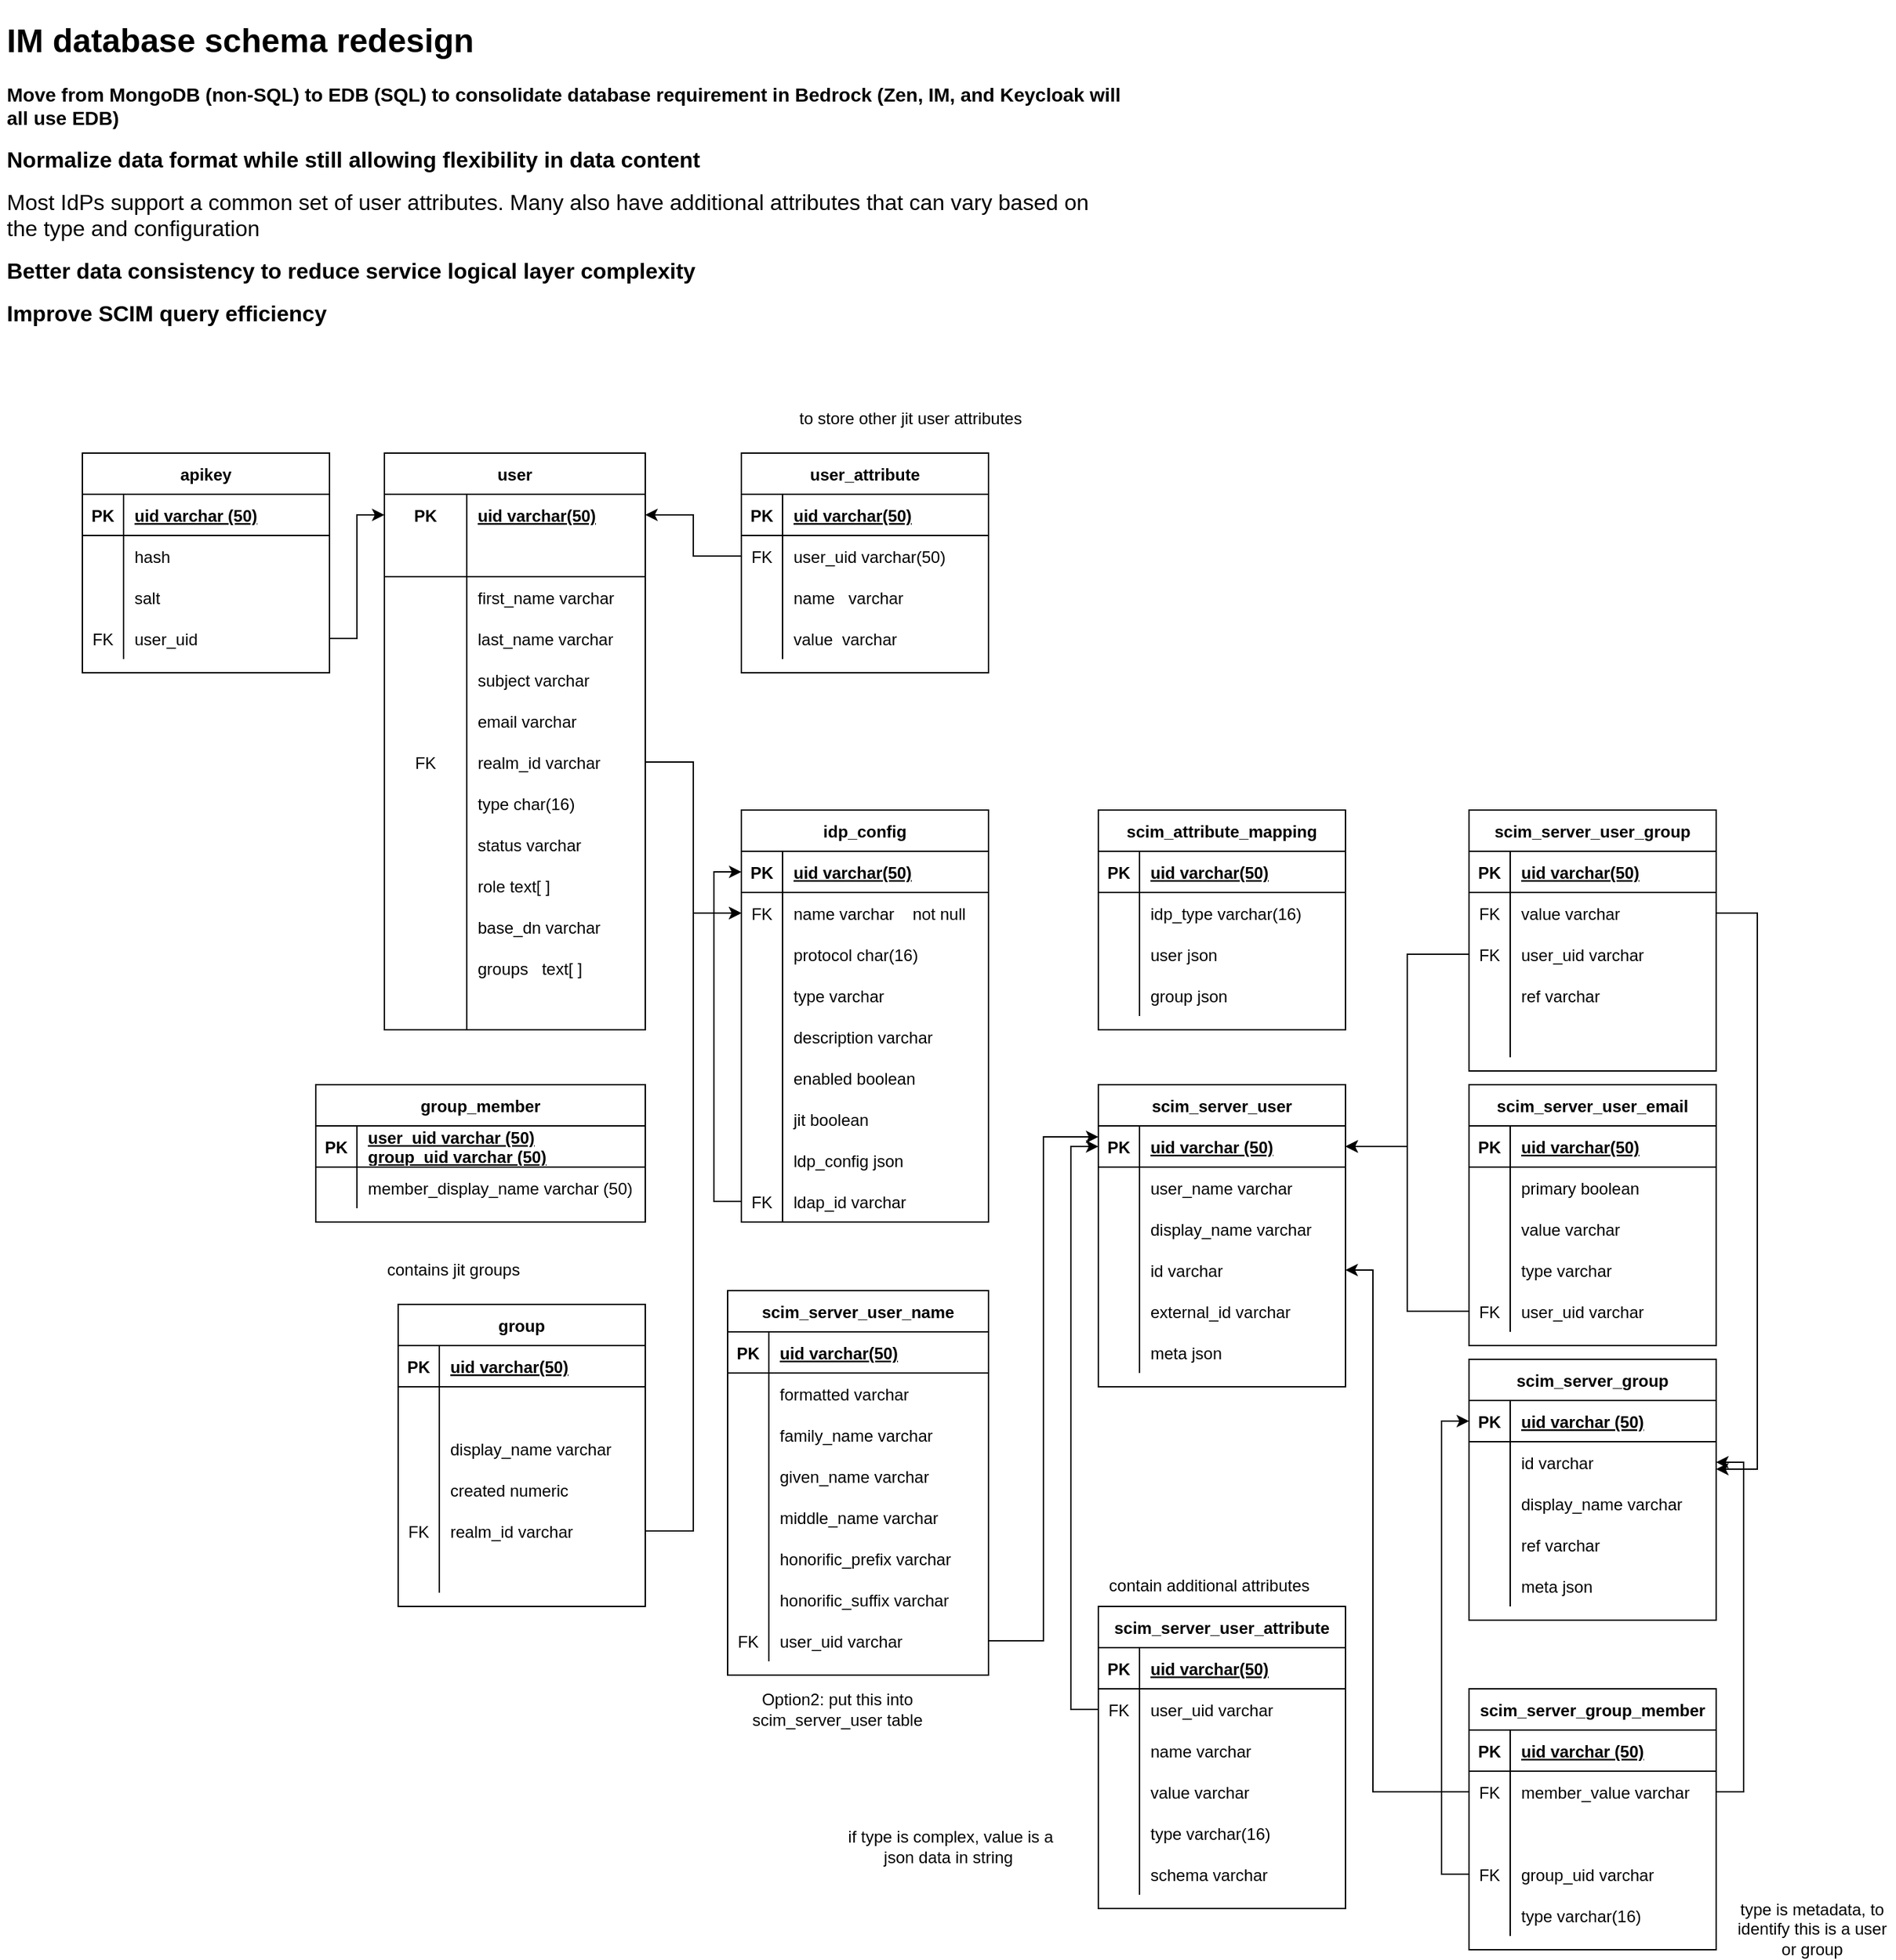 <mxfile version="22.1.4" type="github" pages="2">
  <diagram name="Page-1" id="3eAYNW6YjqYwDRRNGvi7">
    <mxGraphModel dx="1305" dy="920" grid="1" gridSize="10" guides="1" tooltips="1" connect="1" arrows="1" fold="1" page="1" pageScale="1" pageWidth="850" pageHeight="1100" math="0" shadow="0">
      <root>
        <mxCell id="0" />
        <mxCell id="1" parent="0" />
        <mxCell id="_XmgE4Bb2VxW5sSdVR74-1" value="user" style="shape=table;startSize=30;container=1;collapsible=1;childLayout=tableLayout;fixedRows=1;rowLines=0;fontStyle=1;align=center;resizeLast=1;" parent="1" vertex="1">
          <mxGeometry x="460" y="340" width="190" height="420" as="geometry" />
        </mxCell>
        <mxCell id="_XmgE4Bb2VxW5sSdVR74-2" value="" style="shape=tableRow;horizontal=0;startSize=0;swimlaneHead=0;swimlaneBody=0;fillColor=none;collapsible=0;dropTarget=0;points=[[0,0.5],[1,0.5]];portConstraint=eastwest;top=0;left=0;right=0;bottom=0;" parent="_XmgE4Bb2VxW5sSdVR74-1" vertex="1">
          <mxGeometry y="30" width="190" height="30" as="geometry" />
        </mxCell>
        <mxCell id="_XmgE4Bb2VxW5sSdVR74-3" value="PK" style="shape=partialRectangle;connectable=0;fillColor=none;top=0;left=0;bottom=0;right=0;fontStyle=1;overflow=hidden;" parent="_XmgE4Bb2VxW5sSdVR74-2" vertex="1">
          <mxGeometry width="60" height="30" as="geometry">
            <mxRectangle width="60" height="30" as="alternateBounds" />
          </mxGeometry>
        </mxCell>
        <mxCell id="_XmgE4Bb2VxW5sSdVR74-4" value="uid varchar(50)" style="shape=partialRectangle;connectable=0;fillColor=none;top=0;left=0;bottom=0;right=0;align=left;spacingLeft=6;fontStyle=5;overflow=hidden;" parent="_XmgE4Bb2VxW5sSdVR74-2" vertex="1">
          <mxGeometry x="60" width="130" height="30" as="geometry">
            <mxRectangle width="130" height="30" as="alternateBounds" />
          </mxGeometry>
        </mxCell>
        <mxCell id="_XmgE4Bb2VxW5sSdVR74-5" value="" style="shape=tableRow;horizontal=0;startSize=0;swimlaneHead=0;swimlaneBody=0;fillColor=none;collapsible=0;dropTarget=0;points=[[0,0.5],[1,0.5]];portConstraint=eastwest;top=0;left=0;right=0;bottom=1;" parent="_XmgE4Bb2VxW5sSdVR74-1" vertex="1">
          <mxGeometry y="60" width="190" height="30" as="geometry" />
        </mxCell>
        <mxCell id="_XmgE4Bb2VxW5sSdVR74-6" value="" style="shape=partialRectangle;connectable=0;fillColor=none;top=0;left=0;bottom=0;right=0;fontStyle=1;overflow=hidden;" parent="_XmgE4Bb2VxW5sSdVR74-5" vertex="1">
          <mxGeometry width="60" height="30" as="geometry">
            <mxRectangle width="60" height="30" as="alternateBounds" />
          </mxGeometry>
        </mxCell>
        <mxCell id="_XmgE4Bb2VxW5sSdVR74-7" value="" style="shape=partialRectangle;connectable=0;fillColor=none;top=0;left=0;bottom=0;right=0;align=left;spacingLeft=6;fontStyle=5;overflow=hidden;" parent="_XmgE4Bb2VxW5sSdVR74-5" vertex="1">
          <mxGeometry x="60" width="130" height="30" as="geometry">
            <mxRectangle width="130" height="30" as="alternateBounds" />
          </mxGeometry>
        </mxCell>
        <mxCell id="_XmgE4Bb2VxW5sSdVR74-8" value="" style="shape=tableRow;horizontal=0;startSize=0;swimlaneHead=0;swimlaneBody=0;fillColor=none;collapsible=0;dropTarget=0;points=[[0,0.5],[1,0.5]];portConstraint=eastwest;top=0;left=0;right=0;bottom=0;" parent="_XmgE4Bb2VxW5sSdVR74-1" vertex="1">
          <mxGeometry y="90" width="190" height="30" as="geometry" />
        </mxCell>
        <mxCell id="_XmgE4Bb2VxW5sSdVR74-9" value="" style="shape=partialRectangle;connectable=0;fillColor=none;top=0;left=0;bottom=0;right=0;editable=1;overflow=hidden;" parent="_XmgE4Bb2VxW5sSdVR74-8" vertex="1">
          <mxGeometry width="60" height="30" as="geometry">
            <mxRectangle width="60" height="30" as="alternateBounds" />
          </mxGeometry>
        </mxCell>
        <mxCell id="_XmgE4Bb2VxW5sSdVR74-10" value="first_name varchar" style="shape=partialRectangle;connectable=0;fillColor=none;top=0;left=0;bottom=0;right=0;align=left;spacingLeft=6;overflow=hidden;" parent="_XmgE4Bb2VxW5sSdVR74-8" vertex="1">
          <mxGeometry x="60" width="130" height="30" as="geometry">
            <mxRectangle width="130" height="30" as="alternateBounds" />
          </mxGeometry>
        </mxCell>
        <mxCell id="_XmgE4Bb2VxW5sSdVR74-11" value="" style="shape=tableRow;horizontal=0;startSize=0;swimlaneHead=0;swimlaneBody=0;fillColor=none;collapsible=0;dropTarget=0;points=[[0,0.5],[1,0.5]];portConstraint=eastwest;top=0;left=0;right=0;bottom=0;" parent="_XmgE4Bb2VxW5sSdVR74-1" vertex="1">
          <mxGeometry y="120" width="190" height="30" as="geometry" />
        </mxCell>
        <mxCell id="_XmgE4Bb2VxW5sSdVR74-12" value="" style="shape=partialRectangle;connectable=0;fillColor=none;top=0;left=0;bottom=0;right=0;editable=1;overflow=hidden;" parent="_XmgE4Bb2VxW5sSdVR74-11" vertex="1">
          <mxGeometry width="60" height="30" as="geometry">
            <mxRectangle width="60" height="30" as="alternateBounds" />
          </mxGeometry>
        </mxCell>
        <mxCell id="_XmgE4Bb2VxW5sSdVR74-13" value="last_name varchar" style="shape=partialRectangle;connectable=0;fillColor=none;top=0;left=0;bottom=0;right=0;align=left;spacingLeft=6;overflow=hidden;" parent="_XmgE4Bb2VxW5sSdVR74-11" vertex="1">
          <mxGeometry x="60" width="130" height="30" as="geometry">
            <mxRectangle width="130" height="30" as="alternateBounds" />
          </mxGeometry>
        </mxCell>
        <mxCell id="_XmgE4Bb2VxW5sSdVR74-14" value="" style="shape=tableRow;horizontal=0;startSize=0;swimlaneHead=0;swimlaneBody=0;fillColor=none;collapsible=0;dropTarget=0;points=[[0,0.5],[1,0.5]];portConstraint=eastwest;top=0;left=0;right=0;bottom=0;" parent="_XmgE4Bb2VxW5sSdVR74-1" vertex="1">
          <mxGeometry y="150" width="190" height="30" as="geometry" />
        </mxCell>
        <mxCell id="_XmgE4Bb2VxW5sSdVR74-15" value="" style="shape=partialRectangle;connectable=0;fillColor=none;top=0;left=0;bottom=0;right=0;editable=1;overflow=hidden;" parent="_XmgE4Bb2VxW5sSdVR74-14" vertex="1">
          <mxGeometry width="60" height="30" as="geometry">
            <mxRectangle width="60" height="30" as="alternateBounds" />
          </mxGeometry>
        </mxCell>
        <mxCell id="_XmgE4Bb2VxW5sSdVR74-16" value="subject varchar" style="shape=partialRectangle;connectable=0;fillColor=none;top=0;left=0;bottom=0;right=0;align=left;spacingLeft=6;overflow=hidden;" parent="_XmgE4Bb2VxW5sSdVR74-14" vertex="1">
          <mxGeometry x="60" width="130" height="30" as="geometry">
            <mxRectangle width="130" height="30" as="alternateBounds" />
          </mxGeometry>
        </mxCell>
        <mxCell id="_XmgE4Bb2VxW5sSdVR74-17" value="" style="shape=tableRow;horizontal=0;startSize=0;swimlaneHead=0;swimlaneBody=0;fillColor=none;collapsible=0;dropTarget=0;points=[[0,0.5],[1,0.5]];portConstraint=eastwest;top=0;left=0;right=0;bottom=0;" parent="_XmgE4Bb2VxW5sSdVR74-1" vertex="1">
          <mxGeometry y="180" width="190" height="30" as="geometry" />
        </mxCell>
        <mxCell id="_XmgE4Bb2VxW5sSdVR74-18" value="" style="shape=partialRectangle;connectable=0;fillColor=none;top=0;left=0;bottom=0;right=0;editable=1;overflow=hidden;" parent="_XmgE4Bb2VxW5sSdVR74-17" vertex="1">
          <mxGeometry width="60" height="30" as="geometry">
            <mxRectangle width="60" height="30" as="alternateBounds" />
          </mxGeometry>
        </mxCell>
        <mxCell id="_XmgE4Bb2VxW5sSdVR74-19" value="email varchar" style="shape=partialRectangle;connectable=0;fillColor=none;top=0;left=0;bottom=0;right=0;align=left;spacingLeft=6;overflow=hidden;" parent="_XmgE4Bb2VxW5sSdVR74-17" vertex="1">
          <mxGeometry x="60" width="130" height="30" as="geometry">
            <mxRectangle width="130" height="30" as="alternateBounds" />
          </mxGeometry>
        </mxCell>
        <mxCell id="_XmgE4Bb2VxW5sSdVR74-20" value="" style="shape=tableRow;horizontal=0;startSize=0;swimlaneHead=0;swimlaneBody=0;fillColor=none;collapsible=0;dropTarget=0;points=[[0,0.5],[1,0.5]];portConstraint=eastwest;top=0;left=0;right=0;bottom=0;" parent="_XmgE4Bb2VxW5sSdVR74-1" vertex="1">
          <mxGeometry y="210" width="190" height="30" as="geometry" />
        </mxCell>
        <mxCell id="_XmgE4Bb2VxW5sSdVR74-21" value="FK" style="shape=partialRectangle;connectable=0;fillColor=none;top=0;left=0;bottom=0;right=0;editable=1;overflow=hidden;" parent="_XmgE4Bb2VxW5sSdVR74-20" vertex="1">
          <mxGeometry width="60" height="30" as="geometry">
            <mxRectangle width="60" height="30" as="alternateBounds" />
          </mxGeometry>
        </mxCell>
        <mxCell id="_XmgE4Bb2VxW5sSdVR74-22" value="realm_id varchar" style="shape=partialRectangle;connectable=0;fillColor=none;top=0;left=0;bottom=0;right=0;align=left;spacingLeft=6;overflow=hidden;" parent="_XmgE4Bb2VxW5sSdVR74-20" vertex="1">
          <mxGeometry x="60" width="130" height="30" as="geometry">
            <mxRectangle width="130" height="30" as="alternateBounds" />
          </mxGeometry>
        </mxCell>
        <mxCell id="_XmgE4Bb2VxW5sSdVR74-23" value="" style="shape=tableRow;horizontal=0;startSize=0;swimlaneHead=0;swimlaneBody=0;fillColor=none;collapsible=0;dropTarget=0;points=[[0,0.5],[1,0.5]];portConstraint=eastwest;top=0;left=0;right=0;bottom=0;" parent="_XmgE4Bb2VxW5sSdVR74-1" vertex="1">
          <mxGeometry y="240" width="190" height="30" as="geometry" />
        </mxCell>
        <mxCell id="_XmgE4Bb2VxW5sSdVR74-24" value="" style="shape=partialRectangle;connectable=0;fillColor=none;top=0;left=0;bottom=0;right=0;editable=1;overflow=hidden;" parent="_XmgE4Bb2VxW5sSdVR74-23" vertex="1">
          <mxGeometry width="60" height="30" as="geometry">
            <mxRectangle width="60" height="30" as="alternateBounds" />
          </mxGeometry>
        </mxCell>
        <mxCell id="_XmgE4Bb2VxW5sSdVR74-25" value="type char(16)" style="shape=partialRectangle;connectable=0;fillColor=none;top=0;left=0;bottom=0;right=0;align=left;spacingLeft=6;overflow=hidden;" parent="_XmgE4Bb2VxW5sSdVR74-23" vertex="1">
          <mxGeometry x="60" width="130" height="30" as="geometry">
            <mxRectangle width="130" height="30" as="alternateBounds" />
          </mxGeometry>
        </mxCell>
        <mxCell id="_XmgE4Bb2VxW5sSdVR74-26" value="" style="shape=tableRow;horizontal=0;startSize=0;swimlaneHead=0;swimlaneBody=0;fillColor=none;collapsible=0;dropTarget=0;points=[[0,0.5],[1,0.5]];portConstraint=eastwest;top=0;left=0;right=0;bottom=0;" parent="_XmgE4Bb2VxW5sSdVR74-1" vertex="1">
          <mxGeometry y="270" width="190" height="30" as="geometry" />
        </mxCell>
        <mxCell id="_XmgE4Bb2VxW5sSdVR74-27" value="" style="shape=partialRectangle;connectable=0;fillColor=none;top=0;left=0;bottom=0;right=0;editable=1;overflow=hidden;" parent="_XmgE4Bb2VxW5sSdVR74-26" vertex="1">
          <mxGeometry width="60" height="30" as="geometry">
            <mxRectangle width="60" height="30" as="alternateBounds" />
          </mxGeometry>
        </mxCell>
        <mxCell id="_XmgE4Bb2VxW5sSdVR74-28" value="status varchar" style="shape=partialRectangle;connectable=0;fillColor=none;top=0;left=0;bottom=0;right=0;align=left;spacingLeft=6;overflow=hidden;" parent="_XmgE4Bb2VxW5sSdVR74-26" vertex="1">
          <mxGeometry x="60" width="130" height="30" as="geometry">
            <mxRectangle width="130" height="30" as="alternateBounds" />
          </mxGeometry>
        </mxCell>
        <mxCell id="_XmgE4Bb2VxW5sSdVR74-29" value="" style="shape=tableRow;horizontal=0;startSize=0;swimlaneHead=0;swimlaneBody=0;fillColor=none;collapsible=0;dropTarget=0;points=[[0,0.5],[1,0.5]];portConstraint=eastwest;top=0;left=0;right=0;bottom=0;" parent="_XmgE4Bb2VxW5sSdVR74-1" vertex="1">
          <mxGeometry y="300" width="190" height="30" as="geometry" />
        </mxCell>
        <mxCell id="_XmgE4Bb2VxW5sSdVR74-30" value="" style="shape=partialRectangle;connectable=0;fillColor=none;top=0;left=0;bottom=0;right=0;editable=1;overflow=hidden;" parent="_XmgE4Bb2VxW5sSdVR74-29" vertex="1">
          <mxGeometry width="60" height="30" as="geometry">
            <mxRectangle width="60" height="30" as="alternateBounds" />
          </mxGeometry>
        </mxCell>
        <mxCell id="_XmgE4Bb2VxW5sSdVR74-31" value="role text[ ]" style="shape=partialRectangle;connectable=0;fillColor=none;top=0;left=0;bottom=0;right=0;align=left;spacingLeft=6;overflow=hidden;" parent="_XmgE4Bb2VxW5sSdVR74-29" vertex="1">
          <mxGeometry x="60" width="130" height="30" as="geometry">
            <mxRectangle width="130" height="30" as="alternateBounds" />
          </mxGeometry>
        </mxCell>
        <mxCell id="_XmgE4Bb2VxW5sSdVR74-32" value="" style="shape=tableRow;horizontal=0;startSize=0;swimlaneHead=0;swimlaneBody=0;fillColor=none;collapsible=0;dropTarget=0;points=[[0,0.5],[1,0.5]];portConstraint=eastwest;top=0;left=0;right=0;bottom=0;" parent="_XmgE4Bb2VxW5sSdVR74-1" vertex="1">
          <mxGeometry y="330" width="190" height="30" as="geometry" />
        </mxCell>
        <mxCell id="_XmgE4Bb2VxW5sSdVR74-33" value="" style="shape=partialRectangle;connectable=0;fillColor=none;top=0;left=0;bottom=0;right=0;editable=1;overflow=hidden;" parent="_XmgE4Bb2VxW5sSdVR74-32" vertex="1">
          <mxGeometry width="60" height="30" as="geometry">
            <mxRectangle width="60" height="30" as="alternateBounds" />
          </mxGeometry>
        </mxCell>
        <mxCell id="_XmgE4Bb2VxW5sSdVR74-34" value="base_dn varchar" style="shape=partialRectangle;connectable=0;fillColor=none;top=0;left=0;bottom=0;right=0;align=left;spacingLeft=6;overflow=hidden;" parent="_XmgE4Bb2VxW5sSdVR74-32" vertex="1">
          <mxGeometry x="60" width="130" height="30" as="geometry">
            <mxRectangle width="130" height="30" as="alternateBounds" />
          </mxGeometry>
        </mxCell>
        <mxCell id="_XmgE4Bb2VxW5sSdVR74-35" value="" style="shape=tableRow;horizontal=0;startSize=0;swimlaneHead=0;swimlaneBody=0;fillColor=none;collapsible=0;dropTarget=0;points=[[0,0.5],[1,0.5]];portConstraint=eastwest;top=0;left=0;right=0;bottom=0;" parent="_XmgE4Bb2VxW5sSdVR74-1" vertex="1">
          <mxGeometry y="360" width="190" height="30" as="geometry" />
        </mxCell>
        <mxCell id="_XmgE4Bb2VxW5sSdVR74-36" value="" style="shape=partialRectangle;connectable=0;fillColor=none;top=0;left=0;bottom=0;right=0;editable=1;overflow=hidden;" parent="_XmgE4Bb2VxW5sSdVR74-35" vertex="1">
          <mxGeometry width="60" height="30" as="geometry">
            <mxRectangle width="60" height="30" as="alternateBounds" />
          </mxGeometry>
        </mxCell>
        <mxCell id="_XmgE4Bb2VxW5sSdVR74-37" value="groups   text[ ]" style="shape=partialRectangle;connectable=0;fillColor=none;top=0;left=0;bottom=0;right=0;align=left;spacingLeft=6;overflow=hidden;" parent="_XmgE4Bb2VxW5sSdVR74-35" vertex="1">
          <mxGeometry x="60" width="130" height="30" as="geometry">
            <mxRectangle width="130" height="30" as="alternateBounds" />
          </mxGeometry>
        </mxCell>
        <mxCell id="_XmgE4Bb2VxW5sSdVR74-38" value="" style="shape=tableRow;horizontal=0;startSize=0;swimlaneHead=0;swimlaneBody=0;fillColor=none;collapsible=0;dropTarget=0;points=[[0,0.5],[1,0.5]];portConstraint=eastwest;top=0;left=0;right=0;bottom=0;" parent="_XmgE4Bb2VxW5sSdVR74-1" vertex="1">
          <mxGeometry y="390" width="190" height="30" as="geometry" />
        </mxCell>
        <mxCell id="_XmgE4Bb2VxW5sSdVR74-39" value="" style="shape=partialRectangle;connectable=0;fillColor=none;top=0;left=0;bottom=0;right=0;editable=1;overflow=hidden;" parent="_XmgE4Bb2VxW5sSdVR74-38" vertex="1">
          <mxGeometry width="60" height="30" as="geometry">
            <mxRectangle width="60" height="30" as="alternateBounds" />
          </mxGeometry>
        </mxCell>
        <mxCell id="_XmgE4Bb2VxW5sSdVR74-40" value="" style="shape=partialRectangle;connectable=0;fillColor=none;top=0;left=0;bottom=0;right=0;align=left;spacingLeft=6;overflow=hidden;" parent="_XmgE4Bb2VxW5sSdVR74-38" vertex="1">
          <mxGeometry x="60" width="130" height="30" as="geometry">
            <mxRectangle width="130" height="30" as="alternateBounds" />
          </mxGeometry>
        </mxCell>
        <mxCell id="_XmgE4Bb2VxW5sSdVR74-41" value="user_attribute" style="shape=table;startSize=30;container=1;collapsible=1;childLayout=tableLayout;fixedRows=1;rowLines=0;fontStyle=1;align=center;resizeLast=1;" parent="1" vertex="1">
          <mxGeometry x="720" y="340" width="180" height="160" as="geometry" />
        </mxCell>
        <mxCell id="_XmgE4Bb2VxW5sSdVR74-42" value="" style="shape=tableRow;horizontal=0;startSize=0;swimlaneHead=0;swimlaneBody=0;fillColor=none;collapsible=0;dropTarget=0;points=[[0,0.5],[1,0.5]];portConstraint=eastwest;top=0;left=0;right=0;bottom=1;" parent="_XmgE4Bb2VxW5sSdVR74-41" vertex="1">
          <mxGeometry y="30" width="180" height="30" as="geometry" />
        </mxCell>
        <mxCell id="_XmgE4Bb2VxW5sSdVR74-43" value="PK" style="shape=partialRectangle;connectable=0;fillColor=none;top=0;left=0;bottom=0;right=0;fontStyle=1;overflow=hidden;" parent="_XmgE4Bb2VxW5sSdVR74-42" vertex="1">
          <mxGeometry width="30" height="30" as="geometry">
            <mxRectangle width="30" height="30" as="alternateBounds" />
          </mxGeometry>
        </mxCell>
        <mxCell id="_XmgE4Bb2VxW5sSdVR74-44" value="uid varchar(50)" style="shape=partialRectangle;connectable=0;fillColor=none;top=0;left=0;bottom=0;right=0;align=left;spacingLeft=6;fontStyle=5;overflow=hidden;" parent="_XmgE4Bb2VxW5sSdVR74-42" vertex="1">
          <mxGeometry x="30" width="150" height="30" as="geometry">
            <mxRectangle width="150" height="30" as="alternateBounds" />
          </mxGeometry>
        </mxCell>
        <mxCell id="_XmgE4Bb2VxW5sSdVR74-45" value="" style="shape=tableRow;horizontal=0;startSize=0;swimlaneHead=0;swimlaneBody=0;fillColor=none;collapsible=0;dropTarget=0;points=[[0,0.5],[1,0.5]];portConstraint=eastwest;top=0;left=0;right=0;bottom=0;" parent="_XmgE4Bb2VxW5sSdVR74-41" vertex="1">
          <mxGeometry y="60" width="180" height="30" as="geometry" />
        </mxCell>
        <mxCell id="_XmgE4Bb2VxW5sSdVR74-46" value="FK" style="shape=partialRectangle;connectable=0;fillColor=none;top=0;left=0;bottom=0;right=0;editable=1;overflow=hidden;" parent="_XmgE4Bb2VxW5sSdVR74-45" vertex="1">
          <mxGeometry width="30" height="30" as="geometry">
            <mxRectangle width="30" height="30" as="alternateBounds" />
          </mxGeometry>
        </mxCell>
        <mxCell id="_XmgE4Bb2VxW5sSdVR74-47" value="user_uid varchar(50)" style="shape=partialRectangle;connectable=0;fillColor=none;top=0;left=0;bottom=0;right=0;align=left;spacingLeft=6;overflow=hidden;" parent="_XmgE4Bb2VxW5sSdVR74-45" vertex="1">
          <mxGeometry x="30" width="150" height="30" as="geometry">
            <mxRectangle width="150" height="30" as="alternateBounds" />
          </mxGeometry>
        </mxCell>
        <mxCell id="_XmgE4Bb2VxW5sSdVR74-48" value="" style="shape=tableRow;horizontal=0;startSize=0;swimlaneHead=0;swimlaneBody=0;fillColor=none;collapsible=0;dropTarget=0;points=[[0,0.5],[1,0.5]];portConstraint=eastwest;top=0;left=0;right=0;bottom=0;" parent="_XmgE4Bb2VxW5sSdVR74-41" vertex="1">
          <mxGeometry y="90" width="180" height="30" as="geometry" />
        </mxCell>
        <mxCell id="_XmgE4Bb2VxW5sSdVR74-49" value="" style="shape=partialRectangle;connectable=0;fillColor=none;top=0;left=0;bottom=0;right=0;editable=1;overflow=hidden;" parent="_XmgE4Bb2VxW5sSdVR74-48" vertex="1">
          <mxGeometry width="30" height="30" as="geometry">
            <mxRectangle width="30" height="30" as="alternateBounds" />
          </mxGeometry>
        </mxCell>
        <mxCell id="_XmgE4Bb2VxW5sSdVR74-50" value="name   varchar" style="shape=partialRectangle;connectable=0;fillColor=none;top=0;left=0;bottom=0;right=0;align=left;spacingLeft=6;overflow=hidden;" parent="_XmgE4Bb2VxW5sSdVR74-48" vertex="1">
          <mxGeometry x="30" width="150" height="30" as="geometry">
            <mxRectangle width="150" height="30" as="alternateBounds" />
          </mxGeometry>
        </mxCell>
        <mxCell id="_XmgE4Bb2VxW5sSdVR74-51" value="" style="shape=tableRow;horizontal=0;startSize=0;swimlaneHead=0;swimlaneBody=0;fillColor=none;collapsible=0;dropTarget=0;points=[[0,0.5],[1,0.5]];portConstraint=eastwest;top=0;left=0;right=0;bottom=0;" parent="_XmgE4Bb2VxW5sSdVR74-41" vertex="1">
          <mxGeometry y="120" width="180" height="30" as="geometry" />
        </mxCell>
        <mxCell id="_XmgE4Bb2VxW5sSdVR74-52" value="" style="shape=partialRectangle;connectable=0;fillColor=none;top=0;left=0;bottom=0;right=0;editable=1;overflow=hidden;" parent="_XmgE4Bb2VxW5sSdVR74-51" vertex="1">
          <mxGeometry width="30" height="30" as="geometry">
            <mxRectangle width="30" height="30" as="alternateBounds" />
          </mxGeometry>
        </mxCell>
        <mxCell id="_XmgE4Bb2VxW5sSdVR74-53" value="value  varchar" style="shape=partialRectangle;connectable=0;fillColor=none;top=0;left=0;bottom=0;right=0;align=left;spacingLeft=6;overflow=hidden;" parent="_XmgE4Bb2VxW5sSdVR74-51" vertex="1">
          <mxGeometry x="30" width="150" height="30" as="geometry">
            <mxRectangle width="150" height="30" as="alternateBounds" />
          </mxGeometry>
        </mxCell>
        <mxCell id="_XmgE4Bb2VxW5sSdVR74-54" style="edgeStyle=orthogonalEdgeStyle;rounded=0;orthogonalLoop=1;jettySize=auto;html=1;exitX=0;exitY=0.5;exitDx=0;exitDy=0;entryX=1;entryY=0.5;entryDx=0;entryDy=0;" parent="1" source="_XmgE4Bb2VxW5sSdVR74-45" target="_XmgE4Bb2VxW5sSdVR74-2" edge="1">
          <mxGeometry relative="1" as="geometry" />
        </mxCell>
        <mxCell id="_XmgE4Bb2VxW5sSdVR74-55" value="idp_config" style="shape=table;startSize=30;container=1;collapsible=1;childLayout=tableLayout;fixedRows=1;rowLines=0;fontStyle=1;align=center;resizeLast=1;" parent="1" vertex="1">
          <mxGeometry x="720" y="600" width="180" height="300" as="geometry" />
        </mxCell>
        <mxCell id="_XmgE4Bb2VxW5sSdVR74-56" value="" style="shape=tableRow;horizontal=0;startSize=0;swimlaneHead=0;swimlaneBody=0;fillColor=none;collapsible=0;dropTarget=0;points=[[0,0.5],[1,0.5]];portConstraint=eastwest;top=0;left=0;right=0;bottom=1;" parent="_XmgE4Bb2VxW5sSdVR74-55" vertex="1">
          <mxGeometry y="30" width="180" height="30" as="geometry" />
        </mxCell>
        <mxCell id="_XmgE4Bb2VxW5sSdVR74-57" value="PK" style="shape=partialRectangle;connectable=0;fillColor=none;top=0;left=0;bottom=0;right=0;fontStyle=1;overflow=hidden;" parent="_XmgE4Bb2VxW5sSdVR74-56" vertex="1">
          <mxGeometry width="30" height="30" as="geometry">
            <mxRectangle width="30" height="30" as="alternateBounds" />
          </mxGeometry>
        </mxCell>
        <mxCell id="_XmgE4Bb2VxW5sSdVR74-58" value="uid varchar(50)" style="shape=partialRectangle;connectable=0;fillColor=none;top=0;left=0;bottom=0;right=0;align=left;spacingLeft=6;fontStyle=5;overflow=hidden;" parent="_XmgE4Bb2VxW5sSdVR74-56" vertex="1">
          <mxGeometry x="30" width="150" height="30" as="geometry">
            <mxRectangle width="150" height="30" as="alternateBounds" />
          </mxGeometry>
        </mxCell>
        <mxCell id="_XmgE4Bb2VxW5sSdVR74-59" value="" style="shape=tableRow;horizontal=0;startSize=0;swimlaneHead=0;swimlaneBody=0;fillColor=none;collapsible=0;dropTarget=0;points=[[0,0.5],[1,0.5]];portConstraint=eastwest;top=0;left=0;right=0;bottom=0;" parent="_XmgE4Bb2VxW5sSdVR74-55" vertex="1">
          <mxGeometry y="60" width="180" height="30" as="geometry" />
        </mxCell>
        <mxCell id="_XmgE4Bb2VxW5sSdVR74-60" value="FK" style="shape=partialRectangle;connectable=0;fillColor=none;top=0;left=0;bottom=0;right=0;editable=1;overflow=hidden;" parent="_XmgE4Bb2VxW5sSdVR74-59" vertex="1">
          <mxGeometry width="30" height="30" as="geometry">
            <mxRectangle width="30" height="30" as="alternateBounds" />
          </mxGeometry>
        </mxCell>
        <mxCell id="_XmgE4Bb2VxW5sSdVR74-61" value="name varchar    not null" style="shape=partialRectangle;connectable=0;fillColor=none;top=0;left=0;bottom=0;right=0;align=left;spacingLeft=6;overflow=hidden;" parent="_XmgE4Bb2VxW5sSdVR74-59" vertex="1">
          <mxGeometry x="30" width="150" height="30" as="geometry">
            <mxRectangle width="150" height="30" as="alternateBounds" />
          </mxGeometry>
        </mxCell>
        <mxCell id="_XmgE4Bb2VxW5sSdVR74-62" value="" style="shape=tableRow;horizontal=0;startSize=0;swimlaneHead=0;swimlaneBody=0;fillColor=none;collapsible=0;dropTarget=0;points=[[0,0.5],[1,0.5]];portConstraint=eastwest;top=0;left=0;right=0;bottom=0;" parent="_XmgE4Bb2VxW5sSdVR74-55" vertex="1">
          <mxGeometry y="90" width="180" height="30" as="geometry" />
        </mxCell>
        <mxCell id="_XmgE4Bb2VxW5sSdVR74-63" value="" style="shape=partialRectangle;connectable=0;fillColor=none;top=0;left=0;bottom=0;right=0;editable=1;overflow=hidden;" parent="_XmgE4Bb2VxW5sSdVR74-62" vertex="1">
          <mxGeometry width="30" height="30" as="geometry">
            <mxRectangle width="30" height="30" as="alternateBounds" />
          </mxGeometry>
        </mxCell>
        <mxCell id="_XmgE4Bb2VxW5sSdVR74-64" value="protocol char(16)" style="shape=partialRectangle;connectable=0;fillColor=none;top=0;left=0;bottom=0;right=0;align=left;spacingLeft=6;overflow=hidden;" parent="_XmgE4Bb2VxW5sSdVR74-62" vertex="1">
          <mxGeometry x="30" width="150" height="30" as="geometry">
            <mxRectangle width="150" height="30" as="alternateBounds" />
          </mxGeometry>
        </mxCell>
        <mxCell id="_XmgE4Bb2VxW5sSdVR74-65" value="" style="shape=tableRow;horizontal=0;startSize=0;swimlaneHead=0;swimlaneBody=0;fillColor=none;collapsible=0;dropTarget=0;points=[[0,0.5],[1,0.5]];portConstraint=eastwest;top=0;left=0;right=0;bottom=0;" parent="_XmgE4Bb2VxW5sSdVR74-55" vertex="1">
          <mxGeometry y="120" width="180" height="30" as="geometry" />
        </mxCell>
        <mxCell id="_XmgE4Bb2VxW5sSdVR74-66" value="" style="shape=partialRectangle;connectable=0;fillColor=none;top=0;left=0;bottom=0;right=0;editable=1;overflow=hidden;" parent="_XmgE4Bb2VxW5sSdVR74-65" vertex="1">
          <mxGeometry width="30" height="30" as="geometry">
            <mxRectangle width="30" height="30" as="alternateBounds" />
          </mxGeometry>
        </mxCell>
        <mxCell id="_XmgE4Bb2VxW5sSdVR74-67" value="type varchar" style="shape=partialRectangle;connectable=0;fillColor=none;top=0;left=0;bottom=0;right=0;align=left;spacingLeft=6;overflow=hidden;" parent="_XmgE4Bb2VxW5sSdVR74-65" vertex="1">
          <mxGeometry x="30" width="150" height="30" as="geometry">
            <mxRectangle width="150" height="30" as="alternateBounds" />
          </mxGeometry>
        </mxCell>
        <mxCell id="_XmgE4Bb2VxW5sSdVR74-68" value="" style="shape=tableRow;horizontal=0;startSize=0;swimlaneHead=0;swimlaneBody=0;fillColor=none;collapsible=0;dropTarget=0;points=[[0,0.5],[1,0.5]];portConstraint=eastwest;top=0;left=0;right=0;bottom=0;" parent="_XmgE4Bb2VxW5sSdVR74-55" vertex="1">
          <mxGeometry y="150" width="180" height="30" as="geometry" />
        </mxCell>
        <mxCell id="_XmgE4Bb2VxW5sSdVR74-69" value="" style="shape=partialRectangle;connectable=0;fillColor=none;top=0;left=0;bottom=0;right=0;editable=1;overflow=hidden;" parent="_XmgE4Bb2VxW5sSdVR74-68" vertex="1">
          <mxGeometry width="30" height="30" as="geometry">
            <mxRectangle width="30" height="30" as="alternateBounds" />
          </mxGeometry>
        </mxCell>
        <mxCell id="_XmgE4Bb2VxW5sSdVR74-70" value="description varchar" style="shape=partialRectangle;connectable=0;fillColor=none;top=0;left=0;bottom=0;right=0;align=left;spacingLeft=6;overflow=hidden;" parent="_XmgE4Bb2VxW5sSdVR74-68" vertex="1">
          <mxGeometry x="30" width="150" height="30" as="geometry">
            <mxRectangle width="150" height="30" as="alternateBounds" />
          </mxGeometry>
        </mxCell>
        <mxCell id="_XmgE4Bb2VxW5sSdVR74-71" value="" style="shape=tableRow;horizontal=0;startSize=0;swimlaneHead=0;swimlaneBody=0;fillColor=none;collapsible=0;dropTarget=0;points=[[0,0.5],[1,0.5]];portConstraint=eastwest;top=0;left=0;right=0;bottom=0;" parent="_XmgE4Bb2VxW5sSdVR74-55" vertex="1">
          <mxGeometry y="180" width="180" height="30" as="geometry" />
        </mxCell>
        <mxCell id="_XmgE4Bb2VxW5sSdVR74-72" value="" style="shape=partialRectangle;connectable=0;fillColor=none;top=0;left=0;bottom=0;right=0;editable=1;overflow=hidden;" parent="_XmgE4Bb2VxW5sSdVR74-71" vertex="1">
          <mxGeometry width="30" height="30" as="geometry">
            <mxRectangle width="30" height="30" as="alternateBounds" />
          </mxGeometry>
        </mxCell>
        <mxCell id="_XmgE4Bb2VxW5sSdVR74-73" value="enabled boolean" style="shape=partialRectangle;connectable=0;fillColor=none;top=0;left=0;bottom=0;right=0;align=left;spacingLeft=6;overflow=hidden;" parent="_XmgE4Bb2VxW5sSdVR74-71" vertex="1">
          <mxGeometry x="30" width="150" height="30" as="geometry">
            <mxRectangle width="150" height="30" as="alternateBounds" />
          </mxGeometry>
        </mxCell>
        <mxCell id="_XmgE4Bb2VxW5sSdVR74-74" value="" style="shape=tableRow;horizontal=0;startSize=0;swimlaneHead=0;swimlaneBody=0;fillColor=none;collapsible=0;dropTarget=0;points=[[0,0.5],[1,0.5]];portConstraint=eastwest;top=0;left=0;right=0;bottom=0;" parent="_XmgE4Bb2VxW5sSdVR74-55" vertex="1">
          <mxGeometry y="210" width="180" height="30" as="geometry" />
        </mxCell>
        <mxCell id="_XmgE4Bb2VxW5sSdVR74-75" value="" style="shape=partialRectangle;connectable=0;fillColor=none;top=0;left=0;bottom=0;right=0;editable=1;overflow=hidden;" parent="_XmgE4Bb2VxW5sSdVR74-74" vertex="1">
          <mxGeometry width="30" height="30" as="geometry">
            <mxRectangle width="30" height="30" as="alternateBounds" />
          </mxGeometry>
        </mxCell>
        <mxCell id="_XmgE4Bb2VxW5sSdVR74-76" value="jit boolean" style="shape=partialRectangle;connectable=0;fillColor=none;top=0;left=0;bottom=0;right=0;align=left;spacingLeft=6;overflow=hidden;" parent="_XmgE4Bb2VxW5sSdVR74-74" vertex="1">
          <mxGeometry x="30" width="150" height="30" as="geometry">
            <mxRectangle width="150" height="30" as="alternateBounds" />
          </mxGeometry>
        </mxCell>
        <mxCell id="_XmgE4Bb2VxW5sSdVR74-77" value="" style="shape=tableRow;horizontal=0;startSize=0;swimlaneHead=0;swimlaneBody=0;fillColor=none;collapsible=0;dropTarget=0;points=[[0,0.5],[1,0.5]];portConstraint=eastwest;top=0;left=0;right=0;bottom=0;" parent="_XmgE4Bb2VxW5sSdVR74-55" vertex="1">
          <mxGeometry y="240" width="180" height="30" as="geometry" />
        </mxCell>
        <mxCell id="_XmgE4Bb2VxW5sSdVR74-78" value="" style="shape=partialRectangle;connectable=0;fillColor=none;top=0;left=0;bottom=0;right=0;editable=1;overflow=hidden;" parent="_XmgE4Bb2VxW5sSdVR74-77" vertex="1">
          <mxGeometry width="30" height="30" as="geometry">
            <mxRectangle width="30" height="30" as="alternateBounds" />
          </mxGeometry>
        </mxCell>
        <mxCell id="_XmgE4Bb2VxW5sSdVR74-79" value="ldp_config json" style="shape=partialRectangle;connectable=0;fillColor=none;top=0;left=0;bottom=0;right=0;align=left;spacingLeft=6;overflow=hidden;" parent="_XmgE4Bb2VxW5sSdVR74-77" vertex="1">
          <mxGeometry x="30" width="150" height="30" as="geometry">
            <mxRectangle width="150" height="30" as="alternateBounds" />
          </mxGeometry>
        </mxCell>
        <mxCell id="_XmgE4Bb2VxW5sSdVR74-80" style="edgeStyle=orthogonalEdgeStyle;rounded=0;orthogonalLoop=1;jettySize=auto;html=1;exitX=0;exitY=0.5;exitDx=0;exitDy=0;entryX=0;entryY=0.5;entryDx=0;entryDy=0;" parent="_XmgE4Bb2VxW5sSdVR74-55" source="_XmgE4Bb2VxW5sSdVR74-81" target="_XmgE4Bb2VxW5sSdVR74-56" edge="1">
          <mxGeometry relative="1" as="geometry" />
        </mxCell>
        <mxCell id="_XmgE4Bb2VxW5sSdVR74-81" value="" style="shape=tableRow;horizontal=0;startSize=0;swimlaneHead=0;swimlaneBody=0;fillColor=none;collapsible=0;dropTarget=0;points=[[0,0.5],[1,0.5]];portConstraint=eastwest;top=0;left=0;right=0;bottom=0;" parent="_XmgE4Bb2VxW5sSdVR74-55" vertex="1">
          <mxGeometry y="270" width="180" height="30" as="geometry" />
        </mxCell>
        <mxCell id="_XmgE4Bb2VxW5sSdVR74-82" value="FK" style="shape=partialRectangle;connectable=0;fillColor=none;top=0;left=0;bottom=0;right=0;editable=1;overflow=hidden;" parent="_XmgE4Bb2VxW5sSdVR74-81" vertex="1">
          <mxGeometry width="30" height="30" as="geometry">
            <mxRectangle width="30" height="30" as="alternateBounds" />
          </mxGeometry>
        </mxCell>
        <mxCell id="_XmgE4Bb2VxW5sSdVR74-83" value="ldap_id varchar" style="shape=partialRectangle;connectable=0;fillColor=none;top=0;left=0;bottom=0;right=0;align=left;spacingLeft=6;overflow=hidden;" parent="_XmgE4Bb2VxW5sSdVR74-81" vertex="1">
          <mxGeometry x="30" width="150" height="30" as="geometry">
            <mxRectangle width="150" height="30" as="alternateBounds" />
          </mxGeometry>
        </mxCell>
        <mxCell id="_XmgE4Bb2VxW5sSdVR74-84" style="edgeStyle=orthogonalEdgeStyle;rounded=0;orthogonalLoop=1;jettySize=auto;html=1;exitX=1;exitY=0.5;exitDx=0;exitDy=0;entryX=0;entryY=0.5;entryDx=0;entryDy=0;" parent="1" source="_XmgE4Bb2VxW5sSdVR74-20" target="_XmgE4Bb2VxW5sSdVR74-59" edge="1">
          <mxGeometry relative="1" as="geometry" />
        </mxCell>
        <mxCell id="_XmgE4Bb2VxW5sSdVR74-85" value="scim_attribute_mapping" style="shape=table;startSize=30;container=1;collapsible=1;childLayout=tableLayout;fixedRows=1;rowLines=0;fontStyle=1;align=center;resizeLast=1;" parent="1" vertex="1">
          <mxGeometry x="980" y="600" width="180" height="160" as="geometry" />
        </mxCell>
        <mxCell id="_XmgE4Bb2VxW5sSdVR74-86" value="" style="shape=tableRow;horizontal=0;startSize=0;swimlaneHead=0;swimlaneBody=0;fillColor=none;collapsible=0;dropTarget=0;points=[[0,0.5],[1,0.5]];portConstraint=eastwest;top=0;left=0;right=0;bottom=1;" parent="_XmgE4Bb2VxW5sSdVR74-85" vertex="1">
          <mxGeometry y="30" width="180" height="30" as="geometry" />
        </mxCell>
        <mxCell id="_XmgE4Bb2VxW5sSdVR74-87" value="PK" style="shape=partialRectangle;connectable=0;fillColor=none;top=0;left=0;bottom=0;right=0;fontStyle=1;overflow=hidden;" parent="_XmgE4Bb2VxW5sSdVR74-86" vertex="1">
          <mxGeometry width="30" height="30" as="geometry">
            <mxRectangle width="30" height="30" as="alternateBounds" />
          </mxGeometry>
        </mxCell>
        <mxCell id="_XmgE4Bb2VxW5sSdVR74-88" value="uid varchar(50)" style="shape=partialRectangle;connectable=0;fillColor=none;top=0;left=0;bottom=0;right=0;align=left;spacingLeft=6;fontStyle=5;overflow=hidden;" parent="_XmgE4Bb2VxW5sSdVR74-86" vertex="1">
          <mxGeometry x="30" width="150" height="30" as="geometry">
            <mxRectangle width="150" height="30" as="alternateBounds" />
          </mxGeometry>
        </mxCell>
        <mxCell id="_XmgE4Bb2VxW5sSdVR74-89" value="" style="shape=tableRow;horizontal=0;startSize=0;swimlaneHead=0;swimlaneBody=0;fillColor=none;collapsible=0;dropTarget=0;points=[[0,0.5],[1,0.5]];portConstraint=eastwest;top=0;left=0;right=0;bottom=0;" parent="_XmgE4Bb2VxW5sSdVR74-85" vertex="1">
          <mxGeometry y="60" width="180" height="30" as="geometry" />
        </mxCell>
        <mxCell id="_XmgE4Bb2VxW5sSdVR74-90" value="" style="shape=partialRectangle;connectable=0;fillColor=none;top=0;left=0;bottom=0;right=0;editable=1;overflow=hidden;" parent="_XmgE4Bb2VxW5sSdVR74-89" vertex="1">
          <mxGeometry width="30" height="30" as="geometry">
            <mxRectangle width="30" height="30" as="alternateBounds" />
          </mxGeometry>
        </mxCell>
        <mxCell id="_XmgE4Bb2VxW5sSdVR74-91" value="idp_type varchar(16)" style="shape=partialRectangle;connectable=0;fillColor=none;top=0;left=0;bottom=0;right=0;align=left;spacingLeft=6;overflow=hidden;" parent="_XmgE4Bb2VxW5sSdVR74-89" vertex="1">
          <mxGeometry x="30" width="150" height="30" as="geometry">
            <mxRectangle width="150" height="30" as="alternateBounds" />
          </mxGeometry>
        </mxCell>
        <mxCell id="_XmgE4Bb2VxW5sSdVR74-92" value="" style="shape=tableRow;horizontal=0;startSize=0;swimlaneHead=0;swimlaneBody=0;fillColor=none;collapsible=0;dropTarget=0;points=[[0,0.5],[1,0.5]];portConstraint=eastwest;top=0;left=0;right=0;bottom=0;" parent="_XmgE4Bb2VxW5sSdVR74-85" vertex="1">
          <mxGeometry y="90" width="180" height="30" as="geometry" />
        </mxCell>
        <mxCell id="_XmgE4Bb2VxW5sSdVR74-93" value="" style="shape=partialRectangle;connectable=0;fillColor=none;top=0;left=0;bottom=0;right=0;editable=1;overflow=hidden;" parent="_XmgE4Bb2VxW5sSdVR74-92" vertex="1">
          <mxGeometry width="30" height="30" as="geometry">
            <mxRectangle width="30" height="30" as="alternateBounds" />
          </mxGeometry>
        </mxCell>
        <mxCell id="_XmgE4Bb2VxW5sSdVR74-94" value="user json" style="shape=partialRectangle;connectable=0;fillColor=none;top=0;left=0;bottom=0;right=0;align=left;spacingLeft=6;overflow=hidden;" parent="_XmgE4Bb2VxW5sSdVR74-92" vertex="1">
          <mxGeometry x="30" width="150" height="30" as="geometry">
            <mxRectangle width="150" height="30" as="alternateBounds" />
          </mxGeometry>
        </mxCell>
        <mxCell id="_XmgE4Bb2VxW5sSdVR74-95" value="" style="shape=tableRow;horizontal=0;startSize=0;swimlaneHead=0;swimlaneBody=0;fillColor=none;collapsible=0;dropTarget=0;points=[[0,0.5],[1,0.5]];portConstraint=eastwest;top=0;left=0;right=0;bottom=0;" parent="_XmgE4Bb2VxW5sSdVR74-85" vertex="1">
          <mxGeometry y="120" width="180" height="30" as="geometry" />
        </mxCell>
        <mxCell id="_XmgE4Bb2VxW5sSdVR74-96" value="" style="shape=partialRectangle;connectable=0;fillColor=none;top=0;left=0;bottom=0;right=0;editable=1;overflow=hidden;" parent="_XmgE4Bb2VxW5sSdVR74-95" vertex="1">
          <mxGeometry width="30" height="30" as="geometry">
            <mxRectangle width="30" height="30" as="alternateBounds" />
          </mxGeometry>
        </mxCell>
        <mxCell id="_XmgE4Bb2VxW5sSdVR74-97" value="group json" style="shape=partialRectangle;connectable=0;fillColor=none;top=0;left=0;bottom=0;right=0;align=left;spacingLeft=6;overflow=hidden;" parent="_XmgE4Bb2VxW5sSdVR74-95" vertex="1">
          <mxGeometry x="30" width="150" height="30" as="geometry">
            <mxRectangle width="150" height="30" as="alternateBounds" />
          </mxGeometry>
        </mxCell>
        <mxCell id="_XmgE4Bb2VxW5sSdVR74-98" value="group" style="shape=table;startSize=30;container=1;collapsible=1;childLayout=tableLayout;fixedRows=1;rowLines=0;fontStyle=1;align=center;resizeLast=1;" parent="1" vertex="1">
          <mxGeometry x="470" y="960" width="180" height="220" as="geometry" />
        </mxCell>
        <mxCell id="_XmgE4Bb2VxW5sSdVR74-99" value="" style="shape=tableRow;horizontal=0;startSize=0;swimlaneHead=0;swimlaneBody=0;fillColor=none;collapsible=0;dropTarget=0;points=[[0,0.5],[1,0.5]];portConstraint=eastwest;top=0;left=0;right=0;bottom=1;" parent="_XmgE4Bb2VxW5sSdVR74-98" vertex="1">
          <mxGeometry y="30" width="180" height="30" as="geometry" />
        </mxCell>
        <mxCell id="_XmgE4Bb2VxW5sSdVR74-100" value="PK" style="shape=partialRectangle;connectable=0;fillColor=none;top=0;left=0;bottom=0;right=0;fontStyle=1;overflow=hidden;" parent="_XmgE4Bb2VxW5sSdVR74-99" vertex="1">
          <mxGeometry width="30" height="30" as="geometry">
            <mxRectangle width="30" height="30" as="alternateBounds" />
          </mxGeometry>
        </mxCell>
        <mxCell id="_XmgE4Bb2VxW5sSdVR74-101" value="uid varchar(50)" style="shape=partialRectangle;connectable=0;fillColor=none;top=0;left=0;bottom=0;right=0;align=left;spacingLeft=6;fontStyle=5;overflow=hidden;" parent="_XmgE4Bb2VxW5sSdVR74-99" vertex="1">
          <mxGeometry x="30" width="150" height="30" as="geometry">
            <mxRectangle width="150" height="30" as="alternateBounds" />
          </mxGeometry>
        </mxCell>
        <mxCell id="_XmgE4Bb2VxW5sSdVR74-102" value="" style="shape=tableRow;horizontal=0;startSize=0;swimlaneHead=0;swimlaneBody=0;fillColor=none;collapsible=0;dropTarget=0;points=[[0,0.5],[1,0.5]];portConstraint=eastwest;top=0;left=0;right=0;bottom=0;" parent="_XmgE4Bb2VxW5sSdVR74-98" vertex="1">
          <mxGeometry y="60" width="180" height="30" as="geometry" />
        </mxCell>
        <mxCell id="_XmgE4Bb2VxW5sSdVR74-103" value="" style="shape=partialRectangle;connectable=0;fillColor=none;top=0;left=0;bottom=0;right=0;editable=1;overflow=hidden;" parent="_XmgE4Bb2VxW5sSdVR74-102" vertex="1">
          <mxGeometry width="30" height="30" as="geometry">
            <mxRectangle width="30" height="30" as="alternateBounds" />
          </mxGeometry>
        </mxCell>
        <mxCell id="_XmgE4Bb2VxW5sSdVR74-104" value="" style="shape=partialRectangle;connectable=0;fillColor=none;top=0;left=0;bottom=0;right=0;align=left;spacingLeft=6;overflow=hidden;" parent="_XmgE4Bb2VxW5sSdVR74-102" vertex="1">
          <mxGeometry x="30" width="150" height="30" as="geometry">
            <mxRectangle width="150" height="30" as="alternateBounds" />
          </mxGeometry>
        </mxCell>
        <mxCell id="_XmgE4Bb2VxW5sSdVR74-105" value="" style="shape=tableRow;horizontal=0;startSize=0;swimlaneHead=0;swimlaneBody=0;fillColor=none;collapsible=0;dropTarget=0;points=[[0,0.5],[1,0.5]];portConstraint=eastwest;top=0;left=0;right=0;bottom=0;" parent="_XmgE4Bb2VxW5sSdVR74-98" vertex="1">
          <mxGeometry y="90" width="180" height="30" as="geometry" />
        </mxCell>
        <mxCell id="_XmgE4Bb2VxW5sSdVR74-106" value="" style="shape=partialRectangle;connectable=0;fillColor=none;top=0;left=0;bottom=0;right=0;editable=1;overflow=hidden;" parent="_XmgE4Bb2VxW5sSdVR74-105" vertex="1">
          <mxGeometry width="30" height="30" as="geometry">
            <mxRectangle width="30" height="30" as="alternateBounds" />
          </mxGeometry>
        </mxCell>
        <mxCell id="_XmgE4Bb2VxW5sSdVR74-107" value="display_name varchar" style="shape=partialRectangle;connectable=0;fillColor=none;top=0;left=0;bottom=0;right=0;align=left;spacingLeft=6;overflow=hidden;" parent="_XmgE4Bb2VxW5sSdVR74-105" vertex="1">
          <mxGeometry x="30" width="150" height="30" as="geometry">
            <mxRectangle width="150" height="30" as="alternateBounds" />
          </mxGeometry>
        </mxCell>
        <mxCell id="_XmgE4Bb2VxW5sSdVR74-108" value="" style="shape=tableRow;horizontal=0;startSize=0;swimlaneHead=0;swimlaneBody=0;fillColor=none;collapsible=0;dropTarget=0;points=[[0,0.5],[1,0.5]];portConstraint=eastwest;top=0;left=0;right=0;bottom=0;" parent="_XmgE4Bb2VxW5sSdVR74-98" vertex="1">
          <mxGeometry y="120" width="180" height="30" as="geometry" />
        </mxCell>
        <mxCell id="_XmgE4Bb2VxW5sSdVR74-109" value="" style="shape=partialRectangle;connectable=0;fillColor=none;top=0;left=0;bottom=0;right=0;editable=1;overflow=hidden;" parent="_XmgE4Bb2VxW5sSdVR74-108" vertex="1">
          <mxGeometry width="30" height="30" as="geometry">
            <mxRectangle width="30" height="30" as="alternateBounds" />
          </mxGeometry>
        </mxCell>
        <mxCell id="_XmgE4Bb2VxW5sSdVR74-110" value="created numeric" style="shape=partialRectangle;connectable=0;fillColor=none;top=0;left=0;bottom=0;right=0;align=left;spacingLeft=6;overflow=hidden;" parent="_XmgE4Bb2VxW5sSdVR74-108" vertex="1">
          <mxGeometry x="30" width="150" height="30" as="geometry">
            <mxRectangle width="150" height="30" as="alternateBounds" />
          </mxGeometry>
        </mxCell>
        <mxCell id="_XmgE4Bb2VxW5sSdVR74-111" value="" style="shape=tableRow;horizontal=0;startSize=0;swimlaneHead=0;swimlaneBody=0;fillColor=none;collapsible=0;dropTarget=0;points=[[0,0.5],[1,0.5]];portConstraint=eastwest;top=0;left=0;right=0;bottom=0;" parent="_XmgE4Bb2VxW5sSdVR74-98" vertex="1">
          <mxGeometry y="150" width="180" height="30" as="geometry" />
        </mxCell>
        <mxCell id="_XmgE4Bb2VxW5sSdVR74-112" value="FK" style="shape=partialRectangle;connectable=0;fillColor=none;top=0;left=0;bottom=0;right=0;editable=1;overflow=hidden;" parent="_XmgE4Bb2VxW5sSdVR74-111" vertex="1">
          <mxGeometry width="30" height="30" as="geometry">
            <mxRectangle width="30" height="30" as="alternateBounds" />
          </mxGeometry>
        </mxCell>
        <mxCell id="_XmgE4Bb2VxW5sSdVR74-113" value="realm_id varchar" style="shape=partialRectangle;connectable=0;fillColor=none;top=0;left=0;bottom=0;right=0;align=left;spacingLeft=6;overflow=hidden;" parent="_XmgE4Bb2VxW5sSdVR74-111" vertex="1">
          <mxGeometry x="30" width="150" height="30" as="geometry">
            <mxRectangle width="150" height="30" as="alternateBounds" />
          </mxGeometry>
        </mxCell>
        <mxCell id="_XmgE4Bb2VxW5sSdVR74-114" value="" style="shape=tableRow;horizontal=0;startSize=0;swimlaneHead=0;swimlaneBody=0;fillColor=none;collapsible=0;dropTarget=0;points=[[0,0.5],[1,0.5]];portConstraint=eastwest;top=0;left=0;right=0;bottom=0;" parent="_XmgE4Bb2VxW5sSdVR74-98" vertex="1">
          <mxGeometry y="180" width="180" height="30" as="geometry" />
        </mxCell>
        <mxCell id="_XmgE4Bb2VxW5sSdVR74-115" value="" style="shape=partialRectangle;connectable=0;fillColor=none;top=0;left=0;bottom=0;right=0;editable=1;overflow=hidden;" parent="_XmgE4Bb2VxW5sSdVR74-114" vertex="1">
          <mxGeometry width="30" height="30" as="geometry">
            <mxRectangle width="30" height="30" as="alternateBounds" />
          </mxGeometry>
        </mxCell>
        <mxCell id="_XmgE4Bb2VxW5sSdVR74-116" value="" style="shape=partialRectangle;connectable=0;fillColor=none;top=0;left=0;bottom=0;right=0;align=left;spacingLeft=6;overflow=hidden;" parent="_XmgE4Bb2VxW5sSdVR74-114" vertex="1">
          <mxGeometry x="30" width="150" height="30" as="geometry">
            <mxRectangle width="150" height="30" as="alternateBounds" />
          </mxGeometry>
        </mxCell>
        <mxCell id="_XmgE4Bb2VxW5sSdVR74-117" value="contains jit groups" style="text;html=1;strokeColor=none;fillColor=none;align=left;verticalAlign=middle;whiteSpace=wrap;rounded=0;" parent="1" vertex="1">
          <mxGeometry x="460" y="920" width="190" height="30" as="geometry" />
        </mxCell>
        <mxCell id="_XmgE4Bb2VxW5sSdVR74-118" value="group_member" style="shape=table;startSize=30;container=1;collapsible=1;childLayout=tableLayout;fixedRows=1;rowLines=0;fontStyle=1;align=center;resizeLast=1;" parent="1" vertex="1">
          <mxGeometry x="410" y="800" width="240" height="100" as="geometry" />
        </mxCell>
        <mxCell id="_XmgE4Bb2VxW5sSdVR74-119" value="" style="shape=tableRow;horizontal=0;startSize=0;swimlaneHead=0;swimlaneBody=0;fillColor=none;collapsible=0;dropTarget=0;points=[[0,0.5],[1,0.5]];portConstraint=eastwest;top=0;left=0;right=0;bottom=1;" parent="_XmgE4Bb2VxW5sSdVR74-118" vertex="1">
          <mxGeometry y="30" width="240" height="30" as="geometry" />
        </mxCell>
        <mxCell id="_XmgE4Bb2VxW5sSdVR74-120" value="PK" style="shape=partialRectangle;connectable=0;fillColor=none;top=0;left=0;bottom=0;right=0;fontStyle=1;overflow=hidden;" parent="_XmgE4Bb2VxW5sSdVR74-119" vertex="1">
          <mxGeometry width="30" height="30" as="geometry">
            <mxRectangle width="30" height="30" as="alternateBounds" />
          </mxGeometry>
        </mxCell>
        <mxCell id="_XmgE4Bb2VxW5sSdVR74-121" value="user_uid varchar (50)&#xa;group_uid varchar (50)" style="shape=partialRectangle;connectable=0;fillColor=none;top=0;left=0;bottom=0;right=0;align=left;spacingLeft=6;fontStyle=5;overflow=hidden;" parent="_XmgE4Bb2VxW5sSdVR74-119" vertex="1">
          <mxGeometry x="30" width="210" height="30" as="geometry">
            <mxRectangle width="210" height="30" as="alternateBounds" />
          </mxGeometry>
        </mxCell>
        <mxCell id="_XmgE4Bb2VxW5sSdVR74-122" value="" style="shape=tableRow;horizontal=0;startSize=0;swimlaneHead=0;swimlaneBody=0;fillColor=none;collapsible=0;dropTarget=0;points=[[0,0.5],[1,0.5]];portConstraint=eastwest;top=0;left=0;right=0;bottom=0;" parent="_XmgE4Bb2VxW5sSdVR74-118" vertex="1">
          <mxGeometry y="60" width="240" height="30" as="geometry" />
        </mxCell>
        <mxCell id="_XmgE4Bb2VxW5sSdVR74-123" value="" style="shape=partialRectangle;connectable=0;fillColor=none;top=0;left=0;bottom=0;right=0;editable=1;overflow=hidden;" parent="_XmgE4Bb2VxW5sSdVR74-122" vertex="1">
          <mxGeometry width="30" height="30" as="geometry">
            <mxRectangle width="30" height="30" as="alternateBounds" />
          </mxGeometry>
        </mxCell>
        <mxCell id="_XmgE4Bb2VxW5sSdVR74-124" value="member_display_name varchar (50)" style="shape=partialRectangle;connectable=0;fillColor=none;top=0;left=0;bottom=0;right=0;align=left;spacingLeft=6;overflow=hidden;" parent="_XmgE4Bb2VxW5sSdVR74-122" vertex="1">
          <mxGeometry x="30" width="210" height="30" as="geometry">
            <mxRectangle width="210" height="30" as="alternateBounds" />
          </mxGeometry>
        </mxCell>
        <mxCell id="_XmgE4Bb2VxW5sSdVR74-125" style="edgeStyle=orthogonalEdgeStyle;rounded=0;orthogonalLoop=1;jettySize=auto;html=1;exitX=1;exitY=0.5;exitDx=0;exitDy=0;entryX=0;entryY=0.5;entryDx=0;entryDy=0;" parent="1" source="_XmgE4Bb2VxW5sSdVR74-111" target="_XmgE4Bb2VxW5sSdVR74-59" edge="1">
          <mxGeometry relative="1" as="geometry" />
        </mxCell>
        <mxCell id="_XmgE4Bb2VxW5sSdVR74-126" value="scim_server_user" style="shape=table;startSize=30;container=1;collapsible=1;childLayout=tableLayout;fixedRows=1;rowLines=0;fontStyle=1;align=center;resizeLast=1;" parent="1" vertex="1">
          <mxGeometry x="980" y="800" width="180" height="220" as="geometry" />
        </mxCell>
        <mxCell id="_XmgE4Bb2VxW5sSdVR74-127" value="" style="shape=tableRow;horizontal=0;startSize=0;swimlaneHead=0;swimlaneBody=0;fillColor=none;collapsible=0;dropTarget=0;points=[[0,0.5],[1,0.5]];portConstraint=eastwest;top=0;left=0;right=0;bottom=1;" parent="_XmgE4Bb2VxW5sSdVR74-126" vertex="1">
          <mxGeometry y="30" width="180" height="30" as="geometry" />
        </mxCell>
        <mxCell id="_XmgE4Bb2VxW5sSdVR74-128" value="PK" style="shape=partialRectangle;connectable=0;fillColor=none;top=0;left=0;bottom=0;right=0;fontStyle=1;overflow=hidden;" parent="_XmgE4Bb2VxW5sSdVR74-127" vertex="1">
          <mxGeometry width="30" height="30" as="geometry">
            <mxRectangle width="30" height="30" as="alternateBounds" />
          </mxGeometry>
        </mxCell>
        <mxCell id="_XmgE4Bb2VxW5sSdVR74-129" value="uid varchar (50)" style="shape=partialRectangle;connectable=0;fillColor=none;top=0;left=0;bottom=0;right=0;align=left;spacingLeft=6;fontStyle=5;overflow=hidden;" parent="_XmgE4Bb2VxW5sSdVR74-127" vertex="1">
          <mxGeometry x="30" width="150" height="30" as="geometry">
            <mxRectangle width="150" height="30" as="alternateBounds" />
          </mxGeometry>
        </mxCell>
        <mxCell id="_XmgE4Bb2VxW5sSdVR74-130" value="" style="shape=tableRow;horizontal=0;startSize=0;swimlaneHead=0;swimlaneBody=0;fillColor=none;collapsible=0;dropTarget=0;points=[[0,0.5],[1,0.5]];portConstraint=eastwest;top=0;left=0;right=0;bottom=0;" parent="_XmgE4Bb2VxW5sSdVR74-126" vertex="1">
          <mxGeometry y="60" width="180" height="30" as="geometry" />
        </mxCell>
        <mxCell id="_XmgE4Bb2VxW5sSdVR74-131" value="" style="shape=partialRectangle;connectable=0;fillColor=none;top=0;left=0;bottom=0;right=0;editable=1;overflow=hidden;" parent="_XmgE4Bb2VxW5sSdVR74-130" vertex="1">
          <mxGeometry width="30" height="30" as="geometry">
            <mxRectangle width="30" height="30" as="alternateBounds" />
          </mxGeometry>
        </mxCell>
        <mxCell id="_XmgE4Bb2VxW5sSdVR74-132" value="user_name varchar" style="shape=partialRectangle;connectable=0;fillColor=none;top=0;left=0;bottom=0;right=0;align=left;spacingLeft=6;overflow=hidden;" parent="_XmgE4Bb2VxW5sSdVR74-130" vertex="1">
          <mxGeometry x="30" width="150" height="30" as="geometry">
            <mxRectangle width="150" height="30" as="alternateBounds" />
          </mxGeometry>
        </mxCell>
        <mxCell id="_XmgE4Bb2VxW5sSdVR74-133" value="" style="shape=tableRow;horizontal=0;startSize=0;swimlaneHead=0;swimlaneBody=0;fillColor=none;collapsible=0;dropTarget=0;points=[[0,0.5],[1,0.5]];portConstraint=eastwest;top=0;left=0;right=0;bottom=0;" parent="_XmgE4Bb2VxW5sSdVR74-126" vertex="1">
          <mxGeometry y="90" width="180" height="30" as="geometry" />
        </mxCell>
        <mxCell id="_XmgE4Bb2VxW5sSdVR74-134" value="" style="shape=partialRectangle;connectable=0;fillColor=none;top=0;left=0;bottom=0;right=0;editable=1;overflow=hidden;" parent="_XmgE4Bb2VxW5sSdVR74-133" vertex="1">
          <mxGeometry width="30" height="30" as="geometry">
            <mxRectangle width="30" height="30" as="alternateBounds" />
          </mxGeometry>
        </mxCell>
        <mxCell id="_XmgE4Bb2VxW5sSdVR74-135" value="display_name varchar" style="shape=partialRectangle;connectable=0;fillColor=none;top=0;left=0;bottom=0;right=0;align=left;spacingLeft=6;overflow=hidden;" parent="_XmgE4Bb2VxW5sSdVR74-133" vertex="1">
          <mxGeometry x="30" width="150" height="30" as="geometry">
            <mxRectangle width="150" height="30" as="alternateBounds" />
          </mxGeometry>
        </mxCell>
        <mxCell id="_XmgE4Bb2VxW5sSdVR74-136" value="" style="shape=tableRow;horizontal=0;startSize=0;swimlaneHead=0;swimlaneBody=0;fillColor=none;collapsible=0;dropTarget=0;points=[[0,0.5],[1,0.5]];portConstraint=eastwest;top=0;left=0;right=0;bottom=0;" parent="_XmgE4Bb2VxW5sSdVR74-126" vertex="1">
          <mxGeometry y="120" width="180" height="30" as="geometry" />
        </mxCell>
        <mxCell id="_XmgE4Bb2VxW5sSdVR74-137" value="" style="shape=partialRectangle;connectable=0;fillColor=none;top=0;left=0;bottom=0;right=0;editable=1;overflow=hidden;" parent="_XmgE4Bb2VxW5sSdVR74-136" vertex="1">
          <mxGeometry width="30" height="30" as="geometry">
            <mxRectangle width="30" height="30" as="alternateBounds" />
          </mxGeometry>
        </mxCell>
        <mxCell id="_XmgE4Bb2VxW5sSdVR74-138" value="id varchar" style="shape=partialRectangle;connectable=0;fillColor=none;top=0;left=0;bottom=0;right=0;align=left;spacingLeft=6;overflow=hidden;" parent="_XmgE4Bb2VxW5sSdVR74-136" vertex="1">
          <mxGeometry x="30" width="150" height="30" as="geometry">
            <mxRectangle width="150" height="30" as="alternateBounds" />
          </mxGeometry>
        </mxCell>
        <mxCell id="_XmgE4Bb2VxW5sSdVR74-139" value="" style="shape=tableRow;horizontal=0;startSize=0;swimlaneHead=0;swimlaneBody=0;fillColor=none;collapsible=0;dropTarget=0;points=[[0,0.5],[1,0.5]];portConstraint=eastwest;top=0;left=0;right=0;bottom=0;" parent="_XmgE4Bb2VxW5sSdVR74-126" vertex="1">
          <mxGeometry y="150" width="180" height="30" as="geometry" />
        </mxCell>
        <mxCell id="_XmgE4Bb2VxW5sSdVR74-140" value="" style="shape=partialRectangle;connectable=0;fillColor=none;top=0;left=0;bottom=0;right=0;editable=1;overflow=hidden;" parent="_XmgE4Bb2VxW5sSdVR74-139" vertex="1">
          <mxGeometry width="30" height="30" as="geometry">
            <mxRectangle width="30" height="30" as="alternateBounds" />
          </mxGeometry>
        </mxCell>
        <mxCell id="_XmgE4Bb2VxW5sSdVR74-141" value="external_id varchar" style="shape=partialRectangle;connectable=0;fillColor=none;top=0;left=0;bottom=0;right=0;align=left;spacingLeft=6;overflow=hidden;" parent="_XmgE4Bb2VxW5sSdVR74-139" vertex="1">
          <mxGeometry x="30" width="150" height="30" as="geometry">
            <mxRectangle width="150" height="30" as="alternateBounds" />
          </mxGeometry>
        </mxCell>
        <mxCell id="_XmgE4Bb2VxW5sSdVR74-142" value="" style="shape=tableRow;horizontal=0;startSize=0;swimlaneHead=0;swimlaneBody=0;fillColor=none;collapsible=0;dropTarget=0;points=[[0,0.5],[1,0.5]];portConstraint=eastwest;top=0;left=0;right=0;bottom=0;" parent="_XmgE4Bb2VxW5sSdVR74-126" vertex="1">
          <mxGeometry y="180" width="180" height="30" as="geometry" />
        </mxCell>
        <mxCell id="_XmgE4Bb2VxW5sSdVR74-143" value="" style="shape=partialRectangle;connectable=0;fillColor=none;top=0;left=0;bottom=0;right=0;editable=1;overflow=hidden;" parent="_XmgE4Bb2VxW5sSdVR74-142" vertex="1">
          <mxGeometry width="30" height="30" as="geometry">
            <mxRectangle width="30" height="30" as="alternateBounds" />
          </mxGeometry>
        </mxCell>
        <mxCell id="_XmgE4Bb2VxW5sSdVR74-144" value="meta json" style="shape=partialRectangle;connectable=0;fillColor=none;top=0;left=0;bottom=0;right=0;align=left;spacingLeft=6;overflow=hidden;" parent="_XmgE4Bb2VxW5sSdVR74-142" vertex="1">
          <mxGeometry x="30" width="150" height="30" as="geometry">
            <mxRectangle width="150" height="30" as="alternateBounds" />
          </mxGeometry>
        </mxCell>
        <mxCell id="_XmgE4Bb2VxW5sSdVR74-145" value="scim_server_user_email" style="shape=table;startSize=30;container=1;collapsible=1;childLayout=tableLayout;fixedRows=1;rowLines=0;fontStyle=1;align=center;resizeLast=1;" parent="1" vertex="1">
          <mxGeometry x="1250" y="800" width="180" height="190" as="geometry" />
        </mxCell>
        <mxCell id="_XmgE4Bb2VxW5sSdVR74-146" value="" style="shape=tableRow;horizontal=0;startSize=0;swimlaneHead=0;swimlaneBody=0;fillColor=none;collapsible=0;dropTarget=0;points=[[0,0.5],[1,0.5]];portConstraint=eastwest;top=0;left=0;right=0;bottom=1;" parent="_XmgE4Bb2VxW5sSdVR74-145" vertex="1">
          <mxGeometry y="30" width="180" height="30" as="geometry" />
        </mxCell>
        <mxCell id="_XmgE4Bb2VxW5sSdVR74-147" value="PK" style="shape=partialRectangle;connectable=0;fillColor=none;top=0;left=0;bottom=0;right=0;fontStyle=1;overflow=hidden;" parent="_XmgE4Bb2VxW5sSdVR74-146" vertex="1">
          <mxGeometry width="30" height="30" as="geometry">
            <mxRectangle width="30" height="30" as="alternateBounds" />
          </mxGeometry>
        </mxCell>
        <mxCell id="_XmgE4Bb2VxW5sSdVR74-148" value="uid varchar(50)" style="shape=partialRectangle;connectable=0;fillColor=none;top=0;left=0;bottom=0;right=0;align=left;spacingLeft=6;fontStyle=5;overflow=hidden;" parent="_XmgE4Bb2VxW5sSdVR74-146" vertex="1">
          <mxGeometry x="30" width="150" height="30" as="geometry">
            <mxRectangle width="150" height="30" as="alternateBounds" />
          </mxGeometry>
        </mxCell>
        <mxCell id="_XmgE4Bb2VxW5sSdVR74-149" value="" style="shape=tableRow;horizontal=0;startSize=0;swimlaneHead=0;swimlaneBody=0;fillColor=none;collapsible=0;dropTarget=0;points=[[0,0.5],[1,0.5]];portConstraint=eastwest;top=0;left=0;right=0;bottom=0;" parent="_XmgE4Bb2VxW5sSdVR74-145" vertex="1">
          <mxGeometry y="60" width="180" height="30" as="geometry" />
        </mxCell>
        <mxCell id="_XmgE4Bb2VxW5sSdVR74-150" value="" style="shape=partialRectangle;connectable=0;fillColor=none;top=0;left=0;bottom=0;right=0;editable=1;overflow=hidden;" parent="_XmgE4Bb2VxW5sSdVR74-149" vertex="1">
          <mxGeometry width="30" height="30" as="geometry">
            <mxRectangle width="30" height="30" as="alternateBounds" />
          </mxGeometry>
        </mxCell>
        <mxCell id="_XmgE4Bb2VxW5sSdVR74-151" value="primary boolean" style="shape=partialRectangle;connectable=0;fillColor=none;top=0;left=0;bottom=0;right=0;align=left;spacingLeft=6;overflow=hidden;" parent="_XmgE4Bb2VxW5sSdVR74-149" vertex="1">
          <mxGeometry x="30" width="150" height="30" as="geometry">
            <mxRectangle width="150" height="30" as="alternateBounds" />
          </mxGeometry>
        </mxCell>
        <mxCell id="_XmgE4Bb2VxW5sSdVR74-152" value="" style="shape=tableRow;horizontal=0;startSize=0;swimlaneHead=0;swimlaneBody=0;fillColor=none;collapsible=0;dropTarget=0;points=[[0,0.5],[1,0.5]];portConstraint=eastwest;top=0;left=0;right=0;bottom=0;" parent="_XmgE4Bb2VxW5sSdVR74-145" vertex="1">
          <mxGeometry y="90" width="180" height="30" as="geometry" />
        </mxCell>
        <mxCell id="_XmgE4Bb2VxW5sSdVR74-153" value="" style="shape=partialRectangle;connectable=0;fillColor=none;top=0;left=0;bottom=0;right=0;editable=1;overflow=hidden;" parent="_XmgE4Bb2VxW5sSdVR74-152" vertex="1">
          <mxGeometry width="30" height="30" as="geometry">
            <mxRectangle width="30" height="30" as="alternateBounds" />
          </mxGeometry>
        </mxCell>
        <mxCell id="_XmgE4Bb2VxW5sSdVR74-154" value="value varchar" style="shape=partialRectangle;connectable=0;fillColor=none;top=0;left=0;bottom=0;right=0;align=left;spacingLeft=6;overflow=hidden;" parent="_XmgE4Bb2VxW5sSdVR74-152" vertex="1">
          <mxGeometry x="30" width="150" height="30" as="geometry">
            <mxRectangle width="150" height="30" as="alternateBounds" />
          </mxGeometry>
        </mxCell>
        <mxCell id="_XmgE4Bb2VxW5sSdVR74-155" value="" style="shape=tableRow;horizontal=0;startSize=0;swimlaneHead=0;swimlaneBody=0;fillColor=none;collapsible=0;dropTarget=0;points=[[0,0.5],[1,0.5]];portConstraint=eastwest;top=0;left=0;right=0;bottom=0;" parent="_XmgE4Bb2VxW5sSdVR74-145" vertex="1">
          <mxGeometry y="120" width="180" height="30" as="geometry" />
        </mxCell>
        <mxCell id="_XmgE4Bb2VxW5sSdVR74-156" value="" style="shape=partialRectangle;connectable=0;fillColor=none;top=0;left=0;bottom=0;right=0;editable=1;overflow=hidden;" parent="_XmgE4Bb2VxW5sSdVR74-155" vertex="1">
          <mxGeometry width="30" height="30" as="geometry">
            <mxRectangle width="30" height="30" as="alternateBounds" />
          </mxGeometry>
        </mxCell>
        <mxCell id="_XmgE4Bb2VxW5sSdVR74-157" value="type varchar" style="shape=partialRectangle;connectable=0;fillColor=none;top=0;left=0;bottom=0;right=0;align=left;spacingLeft=6;overflow=hidden;" parent="_XmgE4Bb2VxW5sSdVR74-155" vertex="1">
          <mxGeometry x="30" width="150" height="30" as="geometry">
            <mxRectangle width="150" height="30" as="alternateBounds" />
          </mxGeometry>
        </mxCell>
        <mxCell id="_XmgE4Bb2VxW5sSdVR74-158" value="" style="shape=tableRow;horizontal=0;startSize=0;swimlaneHead=0;swimlaneBody=0;fillColor=none;collapsible=0;dropTarget=0;points=[[0,0.5],[1,0.5]];portConstraint=eastwest;top=0;left=0;right=0;bottom=0;" parent="_XmgE4Bb2VxW5sSdVR74-145" vertex="1">
          <mxGeometry y="150" width="180" height="30" as="geometry" />
        </mxCell>
        <mxCell id="_XmgE4Bb2VxW5sSdVR74-159" value="FK" style="shape=partialRectangle;connectable=0;fillColor=none;top=0;left=0;bottom=0;right=0;editable=1;overflow=hidden;" parent="_XmgE4Bb2VxW5sSdVR74-158" vertex="1">
          <mxGeometry width="30" height="30" as="geometry">
            <mxRectangle width="30" height="30" as="alternateBounds" />
          </mxGeometry>
        </mxCell>
        <mxCell id="_XmgE4Bb2VxW5sSdVR74-160" value="user_uid varchar" style="shape=partialRectangle;connectable=0;fillColor=none;top=0;left=0;bottom=0;right=0;align=left;spacingLeft=6;overflow=hidden;" parent="_XmgE4Bb2VxW5sSdVR74-158" vertex="1">
          <mxGeometry x="30" width="150" height="30" as="geometry">
            <mxRectangle width="150" height="30" as="alternateBounds" />
          </mxGeometry>
        </mxCell>
        <mxCell id="_XmgE4Bb2VxW5sSdVR74-161" value="scim_server_user_attribute" style="shape=table;startSize=30;container=1;collapsible=1;childLayout=tableLayout;fixedRows=1;rowLines=0;fontStyle=1;align=center;resizeLast=1;" parent="1" vertex="1">
          <mxGeometry x="980" y="1180" width="180" height="220" as="geometry" />
        </mxCell>
        <mxCell id="_XmgE4Bb2VxW5sSdVR74-162" value="" style="shape=tableRow;horizontal=0;startSize=0;swimlaneHead=0;swimlaneBody=0;fillColor=none;collapsible=0;dropTarget=0;points=[[0,0.5],[1,0.5]];portConstraint=eastwest;top=0;left=0;right=0;bottom=1;" parent="_XmgE4Bb2VxW5sSdVR74-161" vertex="1">
          <mxGeometry y="30" width="180" height="30" as="geometry" />
        </mxCell>
        <mxCell id="_XmgE4Bb2VxW5sSdVR74-163" value="PK" style="shape=partialRectangle;connectable=0;fillColor=none;top=0;left=0;bottom=0;right=0;fontStyle=1;overflow=hidden;" parent="_XmgE4Bb2VxW5sSdVR74-162" vertex="1">
          <mxGeometry width="30" height="30" as="geometry">
            <mxRectangle width="30" height="30" as="alternateBounds" />
          </mxGeometry>
        </mxCell>
        <mxCell id="_XmgE4Bb2VxW5sSdVR74-164" value="uid varchar(50)" style="shape=partialRectangle;connectable=0;fillColor=none;top=0;left=0;bottom=0;right=0;align=left;spacingLeft=6;fontStyle=5;overflow=hidden;" parent="_XmgE4Bb2VxW5sSdVR74-162" vertex="1">
          <mxGeometry x="30" width="150" height="30" as="geometry">
            <mxRectangle width="150" height="30" as="alternateBounds" />
          </mxGeometry>
        </mxCell>
        <mxCell id="_XmgE4Bb2VxW5sSdVR74-165" value="" style="shape=tableRow;horizontal=0;startSize=0;swimlaneHead=0;swimlaneBody=0;fillColor=none;collapsible=0;dropTarget=0;points=[[0,0.5],[1,0.5]];portConstraint=eastwest;top=0;left=0;right=0;bottom=0;" parent="_XmgE4Bb2VxW5sSdVR74-161" vertex="1">
          <mxGeometry y="60" width="180" height="30" as="geometry" />
        </mxCell>
        <mxCell id="_XmgE4Bb2VxW5sSdVR74-166" value="FK" style="shape=partialRectangle;connectable=0;fillColor=none;top=0;left=0;bottom=0;right=0;editable=1;overflow=hidden;" parent="_XmgE4Bb2VxW5sSdVR74-165" vertex="1">
          <mxGeometry width="30" height="30" as="geometry">
            <mxRectangle width="30" height="30" as="alternateBounds" />
          </mxGeometry>
        </mxCell>
        <mxCell id="_XmgE4Bb2VxW5sSdVR74-167" value="user_uid varchar" style="shape=partialRectangle;connectable=0;fillColor=none;top=0;left=0;bottom=0;right=0;align=left;spacingLeft=6;overflow=hidden;" parent="_XmgE4Bb2VxW5sSdVR74-165" vertex="1">
          <mxGeometry x="30" width="150" height="30" as="geometry">
            <mxRectangle width="150" height="30" as="alternateBounds" />
          </mxGeometry>
        </mxCell>
        <mxCell id="_XmgE4Bb2VxW5sSdVR74-168" value="" style="shape=tableRow;horizontal=0;startSize=0;swimlaneHead=0;swimlaneBody=0;fillColor=none;collapsible=0;dropTarget=0;points=[[0,0.5],[1,0.5]];portConstraint=eastwest;top=0;left=0;right=0;bottom=0;" parent="_XmgE4Bb2VxW5sSdVR74-161" vertex="1">
          <mxGeometry y="90" width="180" height="30" as="geometry" />
        </mxCell>
        <mxCell id="_XmgE4Bb2VxW5sSdVR74-169" value="" style="shape=partialRectangle;connectable=0;fillColor=none;top=0;left=0;bottom=0;right=0;editable=1;overflow=hidden;" parent="_XmgE4Bb2VxW5sSdVR74-168" vertex="1">
          <mxGeometry width="30" height="30" as="geometry">
            <mxRectangle width="30" height="30" as="alternateBounds" />
          </mxGeometry>
        </mxCell>
        <mxCell id="_XmgE4Bb2VxW5sSdVR74-170" value="name varchar" style="shape=partialRectangle;connectable=0;fillColor=none;top=0;left=0;bottom=0;right=0;align=left;spacingLeft=6;overflow=hidden;" parent="_XmgE4Bb2VxW5sSdVR74-168" vertex="1">
          <mxGeometry x="30" width="150" height="30" as="geometry">
            <mxRectangle width="150" height="30" as="alternateBounds" />
          </mxGeometry>
        </mxCell>
        <mxCell id="_XmgE4Bb2VxW5sSdVR74-171" value="" style="shape=tableRow;horizontal=0;startSize=0;swimlaneHead=0;swimlaneBody=0;fillColor=none;collapsible=0;dropTarget=0;points=[[0,0.5],[1,0.5]];portConstraint=eastwest;top=0;left=0;right=0;bottom=0;" parent="_XmgE4Bb2VxW5sSdVR74-161" vertex="1">
          <mxGeometry y="120" width="180" height="30" as="geometry" />
        </mxCell>
        <mxCell id="_XmgE4Bb2VxW5sSdVR74-172" value="" style="shape=partialRectangle;connectable=0;fillColor=none;top=0;left=0;bottom=0;right=0;editable=1;overflow=hidden;" parent="_XmgE4Bb2VxW5sSdVR74-171" vertex="1">
          <mxGeometry width="30" height="30" as="geometry">
            <mxRectangle width="30" height="30" as="alternateBounds" />
          </mxGeometry>
        </mxCell>
        <mxCell id="_XmgE4Bb2VxW5sSdVR74-173" value="value varchar" style="shape=partialRectangle;connectable=0;fillColor=none;top=0;left=0;bottom=0;right=0;align=left;spacingLeft=6;overflow=hidden;" parent="_XmgE4Bb2VxW5sSdVR74-171" vertex="1">
          <mxGeometry x="30" width="150" height="30" as="geometry">
            <mxRectangle width="150" height="30" as="alternateBounds" />
          </mxGeometry>
        </mxCell>
        <mxCell id="_XmgE4Bb2VxW5sSdVR74-174" value="" style="shape=tableRow;horizontal=0;startSize=0;swimlaneHead=0;swimlaneBody=0;fillColor=none;collapsible=0;dropTarget=0;points=[[0,0.5],[1,0.5]];portConstraint=eastwest;top=0;left=0;right=0;bottom=0;" parent="_XmgE4Bb2VxW5sSdVR74-161" vertex="1">
          <mxGeometry y="150" width="180" height="30" as="geometry" />
        </mxCell>
        <mxCell id="_XmgE4Bb2VxW5sSdVR74-175" value="" style="shape=partialRectangle;connectable=0;fillColor=none;top=0;left=0;bottom=0;right=0;editable=1;overflow=hidden;" parent="_XmgE4Bb2VxW5sSdVR74-174" vertex="1">
          <mxGeometry width="30" height="30" as="geometry">
            <mxRectangle width="30" height="30" as="alternateBounds" />
          </mxGeometry>
        </mxCell>
        <mxCell id="_XmgE4Bb2VxW5sSdVR74-176" value="type varchar(16)" style="shape=partialRectangle;connectable=0;fillColor=none;top=0;left=0;bottom=0;right=0;align=left;spacingLeft=6;overflow=hidden;" parent="_XmgE4Bb2VxW5sSdVR74-174" vertex="1">
          <mxGeometry x="30" width="150" height="30" as="geometry">
            <mxRectangle width="150" height="30" as="alternateBounds" />
          </mxGeometry>
        </mxCell>
        <mxCell id="_XmgE4Bb2VxW5sSdVR74-177" value="" style="shape=tableRow;horizontal=0;startSize=0;swimlaneHead=0;swimlaneBody=0;fillColor=none;collapsible=0;dropTarget=0;points=[[0,0.5],[1,0.5]];portConstraint=eastwest;top=0;left=0;right=0;bottom=0;" parent="_XmgE4Bb2VxW5sSdVR74-161" vertex="1">
          <mxGeometry y="180" width="180" height="30" as="geometry" />
        </mxCell>
        <mxCell id="_XmgE4Bb2VxW5sSdVR74-178" value="" style="shape=partialRectangle;connectable=0;fillColor=none;top=0;left=0;bottom=0;right=0;editable=1;overflow=hidden;" parent="_XmgE4Bb2VxW5sSdVR74-177" vertex="1">
          <mxGeometry width="30" height="30" as="geometry">
            <mxRectangle width="30" height="30" as="alternateBounds" />
          </mxGeometry>
        </mxCell>
        <mxCell id="_XmgE4Bb2VxW5sSdVR74-179" value="schema varchar" style="shape=partialRectangle;connectable=0;fillColor=none;top=0;left=0;bottom=0;right=0;align=left;spacingLeft=6;overflow=hidden;" parent="_XmgE4Bb2VxW5sSdVR74-177" vertex="1">
          <mxGeometry x="30" width="150" height="30" as="geometry">
            <mxRectangle width="150" height="30" as="alternateBounds" />
          </mxGeometry>
        </mxCell>
        <mxCell id="_XmgE4Bb2VxW5sSdVR74-180" value="if type is complex, value is a json data in string&amp;nbsp;" style="text;html=1;strokeColor=none;fillColor=none;align=center;verticalAlign=middle;whiteSpace=wrap;rounded=0;" parent="1" vertex="1">
          <mxGeometry x="790" y="1340" width="165" height="30" as="geometry" />
        </mxCell>
        <mxCell id="_XmgE4Bb2VxW5sSdVR74-181" style="edgeStyle=orthogonalEdgeStyle;rounded=0;orthogonalLoop=1;jettySize=auto;html=1;entryX=0;entryY=0.5;entryDx=0;entryDy=0;" parent="1" source="_XmgE4Bb2VxW5sSdVR74-165" target="_XmgE4Bb2VxW5sSdVR74-127" edge="1">
          <mxGeometry relative="1" as="geometry">
            <mxPoint x="970" y="940" as="targetPoint" />
          </mxGeometry>
        </mxCell>
        <mxCell id="_XmgE4Bb2VxW5sSdVR74-182" value="contain additional attributes&amp;nbsp;" style="text;html=1;strokeColor=none;fillColor=none;align=center;verticalAlign=middle;whiteSpace=wrap;rounded=0;" parent="1" vertex="1">
          <mxGeometry x="980" y="1150" width="165" height="30" as="geometry" />
        </mxCell>
        <mxCell id="_XmgE4Bb2VxW5sSdVR74-183" value="to store other jit user attributes&amp;nbsp;" style="text;html=1;strokeColor=none;fillColor=none;align=center;verticalAlign=middle;whiteSpace=wrap;rounded=0;" parent="1" vertex="1">
          <mxGeometry x="720" y="300" width="250" height="30" as="geometry" />
        </mxCell>
        <mxCell id="_XmgE4Bb2VxW5sSdVR74-184" value="apikey" style="shape=table;startSize=30;container=1;collapsible=1;childLayout=tableLayout;fixedRows=1;rowLines=0;fontStyle=1;align=center;resizeLast=1;" parent="1" vertex="1">
          <mxGeometry x="240" y="340" width="180" height="160" as="geometry" />
        </mxCell>
        <mxCell id="_XmgE4Bb2VxW5sSdVR74-185" value="" style="shape=tableRow;horizontal=0;startSize=0;swimlaneHead=0;swimlaneBody=0;fillColor=none;collapsible=0;dropTarget=0;points=[[0,0.5],[1,0.5]];portConstraint=eastwest;top=0;left=0;right=0;bottom=1;" parent="_XmgE4Bb2VxW5sSdVR74-184" vertex="1">
          <mxGeometry y="30" width="180" height="30" as="geometry" />
        </mxCell>
        <mxCell id="_XmgE4Bb2VxW5sSdVR74-186" value="PK" style="shape=partialRectangle;connectable=0;fillColor=none;top=0;left=0;bottom=0;right=0;fontStyle=1;overflow=hidden;" parent="_XmgE4Bb2VxW5sSdVR74-185" vertex="1">
          <mxGeometry width="30" height="30" as="geometry">
            <mxRectangle width="30" height="30" as="alternateBounds" />
          </mxGeometry>
        </mxCell>
        <mxCell id="_XmgE4Bb2VxW5sSdVR74-187" value="uid varchar (50)" style="shape=partialRectangle;connectable=0;fillColor=none;top=0;left=0;bottom=0;right=0;align=left;spacingLeft=6;fontStyle=5;overflow=hidden;" parent="_XmgE4Bb2VxW5sSdVR74-185" vertex="1">
          <mxGeometry x="30" width="150" height="30" as="geometry">
            <mxRectangle width="150" height="30" as="alternateBounds" />
          </mxGeometry>
        </mxCell>
        <mxCell id="_XmgE4Bb2VxW5sSdVR74-188" value="" style="shape=tableRow;horizontal=0;startSize=0;swimlaneHead=0;swimlaneBody=0;fillColor=none;collapsible=0;dropTarget=0;points=[[0,0.5],[1,0.5]];portConstraint=eastwest;top=0;left=0;right=0;bottom=0;" parent="_XmgE4Bb2VxW5sSdVR74-184" vertex="1">
          <mxGeometry y="60" width="180" height="30" as="geometry" />
        </mxCell>
        <mxCell id="_XmgE4Bb2VxW5sSdVR74-189" value="" style="shape=partialRectangle;connectable=0;fillColor=none;top=0;left=0;bottom=0;right=0;editable=1;overflow=hidden;" parent="_XmgE4Bb2VxW5sSdVR74-188" vertex="1">
          <mxGeometry width="30" height="30" as="geometry">
            <mxRectangle width="30" height="30" as="alternateBounds" />
          </mxGeometry>
        </mxCell>
        <mxCell id="_XmgE4Bb2VxW5sSdVR74-190" value="hash" style="shape=partialRectangle;connectable=0;fillColor=none;top=0;left=0;bottom=0;right=0;align=left;spacingLeft=6;overflow=hidden;" parent="_XmgE4Bb2VxW5sSdVR74-188" vertex="1">
          <mxGeometry x="30" width="150" height="30" as="geometry">
            <mxRectangle width="150" height="30" as="alternateBounds" />
          </mxGeometry>
        </mxCell>
        <mxCell id="_XmgE4Bb2VxW5sSdVR74-191" value="" style="shape=tableRow;horizontal=0;startSize=0;swimlaneHead=0;swimlaneBody=0;fillColor=none;collapsible=0;dropTarget=0;points=[[0,0.5],[1,0.5]];portConstraint=eastwest;top=0;left=0;right=0;bottom=0;" parent="_XmgE4Bb2VxW5sSdVR74-184" vertex="1">
          <mxGeometry y="90" width="180" height="30" as="geometry" />
        </mxCell>
        <mxCell id="_XmgE4Bb2VxW5sSdVR74-192" value="" style="shape=partialRectangle;connectable=0;fillColor=none;top=0;left=0;bottom=0;right=0;editable=1;overflow=hidden;" parent="_XmgE4Bb2VxW5sSdVR74-191" vertex="1">
          <mxGeometry width="30" height="30" as="geometry">
            <mxRectangle width="30" height="30" as="alternateBounds" />
          </mxGeometry>
        </mxCell>
        <mxCell id="_XmgE4Bb2VxW5sSdVR74-193" value="salt" style="shape=partialRectangle;connectable=0;fillColor=none;top=0;left=0;bottom=0;right=0;align=left;spacingLeft=6;overflow=hidden;" parent="_XmgE4Bb2VxW5sSdVR74-191" vertex="1">
          <mxGeometry x="30" width="150" height="30" as="geometry">
            <mxRectangle width="150" height="30" as="alternateBounds" />
          </mxGeometry>
        </mxCell>
        <mxCell id="_XmgE4Bb2VxW5sSdVR74-194" value="" style="shape=tableRow;horizontal=0;startSize=0;swimlaneHead=0;swimlaneBody=0;fillColor=none;collapsible=0;dropTarget=0;points=[[0,0.5],[1,0.5]];portConstraint=eastwest;top=0;left=0;right=0;bottom=0;" parent="_XmgE4Bb2VxW5sSdVR74-184" vertex="1">
          <mxGeometry y="120" width="180" height="30" as="geometry" />
        </mxCell>
        <mxCell id="_XmgE4Bb2VxW5sSdVR74-195" value="FK" style="shape=partialRectangle;connectable=0;fillColor=none;top=0;left=0;bottom=0;right=0;editable=1;overflow=hidden;" parent="_XmgE4Bb2VxW5sSdVR74-194" vertex="1">
          <mxGeometry width="30" height="30" as="geometry">
            <mxRectangle width="30" height="30" as="alternateBounds" />
          </mxGeometry>
        </mxCell>
        <mxCell id="_XmgE4Bb2VxW5sSdVR74-196" value="user_uid" style="shape=partialRectangle;connectable=0;fillColor=none;top=0;left=0;bottom=0;right=0;align=left;spacingLeft=6;overflow=hidden;" parent="_XmgE4Bb2VxW5sSdVR74-194" vertex="1">
          <mxGeometry x="30" width="150" height="30" as="geometry">
            <mxRectangle width="150" height="30" as="alternateBounds" />
          </mxGeometry>
        </mxCell>
        <mxCell id="_XmgE4Bb2VxW5sSdVR74-197" style="edgeStyle=orthogonalEdgeStyle;rounded=0;orthogonalLoop=1;jettySize=auto;html=1;exitX=1;exitY=0.5;exitDx=0;exitDy=0;entryX=0;entryY=0.5;entryDx=0;entryDy=0;" parent="1" source="_XmgE4Bb2VxW5sSdVR74-194" target="_XmgE4Bb2VxW5sSdVR74-2" edge="1">
          <mxGeometry relative="1" as="geometry" />
        </mxCell>
        <mxCell id="_XmgE4Bb2VxW5sSdVR74-198" value="scim_server_group" style="shape=table;startSize=30;container=1;collapsible=1;childLayout=tableLayout;fixedRows=1;rowLines=0;fontStyle=1;align=center;resizeLast=1;" parent="1" vertex="1">
          <mxGeometry x="1250" y="1000" width="180" height="190" as="geometry" />
        </mxCell>
        <mxCell id="_XmgE4Bb2VxW5sSdVR74-199" value="" style="shape=tableRow;horizontal=0;startSize=0;swimlaneHead=0;swimlaneBody=0;fillColor=none;collapsible=0;dropTarget=0;points=[[0,0.5],[1,0.5]];portConstraint=eastwest;top=0;left=0;right=0;bottom=1;" parent="_XmgE4Bb2VxW5sSdVR74-198" vertex="1">
          <mxGeometry y="30" width="180" height="30" as="geometry" />
        </mxCell>
        <mxCell id="_XmgE4Bb2VxW5sSdVR74-200" value="PK" style="shape=partialRectangle;connectable=0;fillColor=none;top=0;left=0;bottom=0;right=0;fontStyle=1;overflow=hidden;" parent="_XmgE4Bb2VxW5sSdVR74-199" vertex="1">
          <mxGeometry width="30" height="30" as="geometry">
            <mxRectangle width="30" height="30" as="alternateBounds" />
          </mxGeometry>
        </mxCell>
        <mxCell id="_XmgE4Bb2VxW5sSdVR74-201" value="uid varchar (50)" style="shape=partialRectangle;connectable=0;fillColor=none;top=0;left=0;bottom=0;right=0;align=left;spacingLeft=6;fontStyle=5;overflow=hidden;" parent="_XmgE4Bb2VxW5sSdVR74-199" vertex="1">
          <mxGeometry x="30" width="150" height="30" as="geometry">
            <mxRectangle width="150" height="30" as="alternateBounds" />
          </mxGeometry>
        </mxCell>
        <mxCell id="_XmgE4Bb2VxW5sSdVR74-202" value="" style="shape=tableRow;horizontal=0;startSize=0;swimlaneHead=0;swimlaneBody=0;fillColor=none;collapsible=0;dropTarget=0;points=[[0,0.5],[1,0.5]];portConstraint=eastwest;top=0;left=0;right=0;bottom=0;" parent="_XmgE4Bb2VxW5sSdVR74-198" vertex="1">
          <mxGeometry y="60" width="180" height="30" as="geometry" />
        </mxCell>
        <mxCell id="_XmgE4Bb2VxW5sSdVR74-203" value="" style="shape=partialRectangle;connectable=0;fillColor=none;top=0;left=0;bottom=0;right=0;editable=1;overflow=hidden;" parent="_XmgE4Bb2VxW5sSdVR74-202" vertex="1">
          <mxGeometry width="30" height="30" as="geometry">
            <mxRectangle width="30" height="30" as="alternateBounds" />
          </mxGeometry>
        </mxCell>
        <mxCell id="_XmgE4Bb2VxW5sSdVR74-204" value="id varchar" style="shape=partialRectangle;connectable=0;fillColor=none;top=0;left=0;bottom=0;right=0;align=left;spacingLeft=6;overflow=hidden;" parent="_XmgE4Bb2VxW5sSdVR74-202" vertex="1">
          <mxGeometry x="30" width="150" height="30" as="geometry">
            <mxRectangle width="150" height="30" as="alternateBounds" />
          </mxGeometry>
        </mxCell>
        <mxCell id="_XmgE4Bb2VxW5sSdVR74-205" value="" style="shape=tableRow;horizontal=0;startSize=0;swimlaneHead=0;swimlaneBody=0;fillColor=none;collapsible=0;dropTarget=0;points=[[0,0.5],[1,0.5]];portConstraint=eastwest;top=0;left=0;right=0;bottom=0;" parent="_XmgE4Bb2VxW5sSdVR74-198" vertex="1">
          <mxGeometry y="90" width="180" height="30" as="geometry" />
        </mxCell>
        <mxCell id="_XmgE4Bb2VxW5sSdVR74-206" value="" style="shape=partialRectangle;connectable=0;fillColor=none;top=0;left=0;bottom=0;right=0;editable=1;overflow=hidden;" parent="_XmgE4Bb2VxW5sSdVR74-205" vertex="1">
          <mxGeometry width="30" height="30" as="geometry">
            <mxRectangle width="30" height="30" as="alternateBounds" />
          </mxGeometry>
        </mxCell>
        <mxCell id="_XmgE4Bb2VxW5sSdVR74-207" value="display_name varchar" style="shape=partialRectangle;connectable=0;fillColor=none;top=0;left=0;bottom=0;right=0;align=left;spacingLeft=6;overflow=hidden;" parent="_XmgE4Bb2VxW5sSdVR74-205" vertex="1">
          <mxGeometry x="30" width="150" height="30" as="geometry">
            <mxRectangle width="150" height="30" as="alternateBounds" />
          </mxGeometry>
        </mxCell>
        <mxCell id="_XmgE4Bb2VxW5sSdVR74-208" value="" style="shape=tableRow;horizontal=0;startSize=0;swimlaneHead=0;swimlaneBody=0;fillColor=none;collapsible=0;dropTarget=0;points=[[0,0.5],[1,0.5]];portConstraint=eastwest;top=0;left=0;right=0;bottom=0;" parent="_XmgE4Bb2VxW5sSdVR74-198" vertex="1">
          <mxGeometry y="120" width="180" height="30" as="geometry" />
        </mxCell>
        <mxCell id="_XmgE4Bb2VxW5sSdVR74-209" value="" style="shape=partialRectangle;connectable=0;fillColor=none;top=0;left=0;bottom=0;right=0;editable=1;overflow=hidden;" parent="_XmgE4Bb2VxW5sSdVR74-208" vertex="1">
          <mxGeometry width="30" height="30" as="geometry">
            <mxRectangle width="30" height="30" as="alternateBounds" />
          </mxGeometry>
        </mxCell>
        <mxCell id="_XmgE4Bb2VxW5sSdVR74-210" value="ref varchar" style="shape=partialRectangle;connectable=0;fillColor=none;top=0;left=0;bottom=0;right=0;align=left;spacingLeft=6;overflow=hidden;" parent="_XmgE4Bb2VxW5sSdVR74-208" vertex="1">
          <mxGeometry x="30" width="150" height="30" as="geometry">
            <mxRectangle width="150" height="30" as="alternateBounds" />
          </mxGeometry>
        </mxCell>
        <mxCell id="_XmgE4Bb2VxW5sSdVR74-211" value="" style="shape=tableRow;horizontal=0;startSize=0;swimlaneHead=0;swimlaneBody=0;fillColor=none;collapsible=0;dropTarget=0;points=[[0,0.5],[1,0.5]];portConstraint=eastwest;top=0;left=0;right=0;bottom=0;" parent="_XmgE4Bb2VxW5sSdVR74-198" vertex="1">
          <mxGeometry y="150" width="180" height="30" as="geometry" />
        </mxCell>
        <mxCell id="_XmgE4Bb2VxW5sSdVR74-212" value="" style="shape=partialRectangle;connectable=0;fillColor=none;top=0;left=0;bottom=0;right=0;editable=1;overflow=hidden;" parent="_XmgE4Bb2VxW5sSdVR74-211" vertex="1">
          <mxGeometry width="30" height="30" as="geometry">
            <mxRectangle width="30" height="30" as="alternateBounds" />
          </mxGeometry>
        </mxCell>
        <mxCell id="_XmgE4Bb2VxW5sSdVR74-213" value="meta json" style="shape=partialRectangle;connectable=0;fillColor=none;top=0;left=0;bottom=0;right=0;align=left;spacingLeft=6;overflow=hidden;" parent="_XmgE4Bb2VxW5sSdVR74-211" vertex="1">
          <mxGeometry x="30" width="150" height="30" as="geometry">
            <mxRectangle width="150" height="30" as="alternateBounds" />
          </mxGeometry>
        </mxCell>
        <mxCell id="_XmgE4Bb2VxW5sSdVR74-214" value="scim_server_group_member" style="shape=table;startSize=30;container=1;collapsible=1;childLayout=tableLayout;fixedRows=1;rowLines=0;fontStyle=1;align=center;resizeLast=1;" parent="1" vertex="1">
          <mxGeometry x="1250" y="1240" width="180" height="190" as="geometry" />
        </mxCell>
        <mxCell id="_XmgE4Bb2VxW5sSdVR74-215" value="" style="shape=tableRow;horizontal=0;startSize=0;swimlaneHead=0;swimlaneBody=0;fillColor=none;collapsible=0;dropTarget=0;points=[[0,0.5],[1,0.5]];portConstraint=eastwest;top=0;left=0;right=0;bottom=1;" parent="_XmgE4Bb2VxW5sSdVR74-214" vertex="1">
          <mxGeometry y="30" width="180" height="30" as="geometry" />
        </mxCell>
        <mxCell id="_XmgE4Bb2VxW5sSdVR74-216" value="PK" style="shape=partialRectangle;connectable=0;fillColor=none;top=0;left=0;bottom=0;right=0;fontStyle=1;overflow=hidden;" parent="_XmgE4Bb2VxW5sSdVR74-215" vertex="1">
          <mxGeometry width="30" height="30" as="geometry">
            <mxRectangle width="30" height="30" as="alternateBounds" />
          </mxGeometry>
        </mxCell>
        <mxCell id="_XmgE4Bb2VxW5sSdVR74-217" value="uid varchar (50)" style="shape=partialRectangle;connectable=0;fillColor=none;top=0;left=0;bottom=0;right=0;align=left;spacingLeft=6;fontStyle=5;overflow=hidden;" parent="_XmgE4Bb2VxW5sSdVR74-215" vertex="1">
          <mxGeometry x="30" width="150" height="30" as="geometry">
            <mxRectangle width="150" height="30" as="alternateBounds" />
          </mxGeometry>
        </mxCell>
        <mxCell id="_XmgE4Bb2VxW5sSdVR74-218" value="" style="shape=tableRow;horizontal=0;startSize=0;swimlaneHead=0;swimlaneBody=0;fillColor=none;collapsible=0;dropTarget=0;points=[[0,0.5],[1,0.5]];portConstraint=eastwest;top=0;left=0;right=0;bottom=0;" parent="_XmgE4Bb2VxW5sSdVR74-214" vertex="1">
          <mxGeometry y="60" width="180" height="30" as="geometry" />
        </mxCell>
        <mxCell id="_XmgE4Bb2VxW5sSdVR74-219" value="FK" style="shape=partialRectangle;connectable=0;fillColor=none;top=0;left=0;bottom=0;right=0;editable=1;overflow=hidden;" parent="_XmgE4Bb2VxW5sSdVR74-218" vertex="1">
          <mxGeometry width="30" height="30" as="geometry">
            <mxRectangle width="30" height="30" as="alternateBounds" />
          </mxGeometry>
        </mxCell>
        <mxCell id="_XmgE4Bb2VxW5sSdVR74-220" value="member_value varchar" style="shape=partialRectangle;connectable=0;fillColor=none;top=0;left=0;bottom=0;right=0;align=left;spacingLeft=6;overflow=hidden;" parent="_XmgE4Bb2VxW5sSdVR74-218" vertex="1">
          <mxGeometry x="30" width="150" height="30" as="geometry">
            <mxRectangle width="150" height="30" as="alternateBounds" />
          </mxGeometry>
        </mxCell>
        <mxCell id="_XmgE4Bb2VxW5sSdVR74-221" value="" style="shape=tableRow;horizontal=0;startSize=0;swimlaneHead=0;swimlaneBody=0;fillColor=none;collapsible=0;dropTarget=0;points=[[0,0.5],[1,0.5]];portConstraint=eastwest;top=0;left=0;right=0;bottom=0;" parent="_XmgE4Bb2VxW5sSdVR74-214" vertex="1">
          <mxGeometry y="90" width="180" height="30" as="geometry" />
        </mxCell>
        <mxCell id="_XmgE4Bb2VxW5sSdVR74-222" value="" style="shape=partialRectangle;connectable=0;fillColor=none;top=0;left=0;bottom=0;right=0;editable=1;overflow=hidden;" parent="_XmgE4Bb2VxW5sSdVR74-221" vertex="1">
          <mxGeometry width="30" height="30" as="geometry">
            <mxRectangle width="30" height="30" as="alternateBounds" />
          </mxGeometry>
        </mxCell>
        <mxCell id="_XmgE4Bb2VxW5sSdVR74-223" value="" style="shape=partialRectangle;connectable=0;fillColor=none;top=0;left=0;bottom=0;right=0;align=left;spacingLeft=6;overflow=hidden;" parent="_XmgE4Bb2VxW5sSdVR74-221" vertex="1">
          <mxGeometry x="30" width="150" height="30" as="geometry">
            <mxRectangle width="150" height="30" as="alternateBounds" />
          </mxGeometry>
        </mxCell>
        <mxCell id="_XmgE4Bb2VxW5sSdVR74-224" value="" style="shape=tableRow;horizontal=0;startSize=0;swimlaneHead=0;swimlaneBody=0;fillColor=none;collapsible=0;dropTarget=0;points=[[0,0.5],[1,0.5]];portConstraint=eastwest;top=0;left=0;right=0;bottom=0;" parent="_XmgE4Bb2VxW5sSdVR74-214" vertex="1">
          <mxGeometry y="120" width="180" height="30" as="geometry" />
        </mxCell>
        <mxCell id="_XmgE4Bb2VxW5sSdVR74-225" value="FK" style="shape=partialRectangle;connectable=0;fillColor=none;top=0;left=0;bottom=0;right=0;editable=1;overflow=hidden;" parent="_XmgE4Bb2VxW5sSdVR74-224" vertex="1">
          <mxGeometry width="30" height="30" as="geometry">
            <mxRectangle width="30" height="30" as="alternateBounds" />
          </mxGeometry>
        </mxCell>
        <mxCell id="_XmgE4Bb2VxW5sSdVR74-226" value="group_uid varchar" style="shape=partialRectangle;connectable=0;fillColor=none;top=0;left=0;bottom=0;right=0;align=left;spacingLeft=6;overflow=hidden;" parent="_XmgE4Bb2VxW5sSdVR74-224" vertex="1">
          <mxGeometry x="30" width="150" height="30" as="geometry">
            <mxRectangle width="150" height="30" as="alternateBounds" />
          </mxGeometry>
        </mxCell>
        <mxCell id="_XmgE4Bb2VxW5sSdVR74-227" value="" style="shape=tableRow;horizontal=0;startSize=0;swimlaneHead=0;swimlaneBody=0;fillColor=none;collapsible=0;dropTarget=0;points=[[0,0.5],[1,0.5]];portConstraint=eastwest;top=0;left=0;right=0;bottom=0;" parent="_XmgE4Bb2VxW5sSdVR74-214" vertex="1">
          <mxGeometry y="150" width="180" height="30" as="geometry" />
        </mxCell>
        <mxCell id="_XmgE4Bb2VxW5sSdVR74-228" value="" style="shape=partialRectangle;connectable=0;fillColor=none;top=0;left=0;bottom=0;right=0;editable=1;overflow=hidden;" parent="_XmgE4Bb2VxW5sSdVR74-227" vertex="1">
          <mxGeometry width="30" height="30" as="geometry">
            <mxRectangle width="30" height="30" as="alternateBounds" />
          </mxGeometry>
        </mxCell>
        <mxCell id="_XmgE4Bb2VxW5sSdVR74-229" value="type varchar(16)" style="shape=partialRectangle;connectable=0;fillColor=none;top=0;left=0;bottom=0;right=0;align=left;spacingLeft=6;overflow=hidden;" parent="_XmgE4Bb2VxW5sSdVR74-227" vertex="1">
          <mxGeometry x="30" width="150" height="30" as="geometry">
            <mxRectangle width="150" height="30" as="alternateBounds" />
          </mxGeometry>
        </mxCell>
        <mxCell id="_XmgE4Bb2VxW5sSdVR74-230" value="scim_server_user_name" style="shape=table;startSize=30;container=1;collapsible=1;childLayout=tableLayout;fixedRows=1;rowLines=0;fontStyle=1;align=center;resizeLast=1;" parent="1" vertex="1">
          <mxGeometry x="710" y="950" width="190" height="280" as="geometry" />
        </mxCell>
        <mxCell id="_XmgE4Bb2VxW5sSdVR74-231" value="" style="shape=tableRow;horizontal=0;startSize=0;swimlaneHead=0;swimlaneBody=0;fillColor=none;collapsible=0;dropTarget=0;points=[[0,0.5],[1,0.5]];portConstraint=eastwest;top=0;left=0;right=0;bottom=1;" parent="_XmgE4Bb2VxW5sSdVR74-230" vertex="1">
          <mxGeometry y="30" width="190" height="30" as="geometry" />
        </mxCell>
        <mxCell id="_XmgE4Bb2VxW5sSdVR74-232" value="PK" style="shape=partialRectangle;connectable=0;fillColor=none;top=0;left=0;bottom=0;right=0;fontStyle=1;overflow=hidden;" parent="_XmgE4Bb2VxW5sSdVR74-231" vertex="1">
          <mxGeometry width="30" height="30" as="geometry">
            <mxRectangle width="30" height="30" as="alternateBounds" />
          </mxGeometry>
        </mxCell>
        <mxCell id="_XmgE4Bb2VxW5sSdVR74-233" value="uid varchar(50)" style="shape=partialRectangle;connectable=0;fillColor=none;top=0;left=0;bottom=0;right=0;align=left;spacingLeft=6;fontStyle=5;overflow=hidden;" parent="_XmgE4Bb2VxW5sSdVR74-231" vertex="1">
          <mxGeometry x="30" width="160" height="30" as="geometry">
            <mxRectangle width="160" height="30" as="alternateBounds" />
          </mxGeometry>
        </mxCell>
        <mxCell id="_XmgE4Bb2VxW5sSdVR74-234" value="" style="shape=tableRow;horizontal=0;startSize=0;swimlaneHead=0;swimlaneBody=0;fillColor=none;collapsible=0;dropTarget=0;points=[[0,0.5],[1,0.5]];portConstraint=eastwest;top=0;left=0;right=0;bottom=0;" parent="_XmgE4Bb2VxW5sSdVR74-230" vertex="1">
          <mxGeometry y="60" width="190" height="30" as="geometry" />
        </mxCell>
        <mxCell id="_XmgE4Bb2VxW5sSdVR74-235" value="" style="shape=partialRectangle;connectable=0;fillColor=none;top=0;left=0;bottom=0;right=0;editable=1;overflow=hidden;" parent="_XmgE4Bb2VxW5sSdVR74-234" vertex="1">
          <mxGeometry width="30" height="30" as="geometry">
            <mxRectangle width="30" height="30" as="alternateBounds" />
          </mxGeometry>
        </mxCell>
        <mxCell id="_XmgE4Bb2VxW5sSdVR74-236" value="formatted varchar" style="shape=partialRectangle;connectable=0;fillColor=none;top=0;left=0;bottom=0;right=0;align=left;spacingLeft=6;overflow=hidden;" parent="_XmgE4Bb2VxW5sSdVR74-234" vertex="1">
          <mxGeometry x="30" width="160" height="30" as="geometry">
            <mxRectangle width="160" height="30" as="alternateBounds" />
          </mxGeometry>
        </mxCell>
        <mxCell id="_XmgE4Bb2VxW5sSdVR74-237" value="" style="shape=tableRow;horizontal=0;startSize=0;swimlaneHead=0;swimlaneBody=0;fillColor=none;collapsible=0;dropTarget=0;points=[[0,0.5],[1,0.5]];portConstraint=eastwest;top=0;left=0;right=0;bottom=0;" parent="_XmgE4Bb2VxW5sSdVR74-230" vertex="1">
          <mxGeometry y="90" width="190" height="30" as="geometry" />
        </mxCell>
        <mxCell id="_XmgE4Bb2VxW5sSdVR74-238" value="" style="shape=partialRectangle;connectable=0;fillColor=none;top=0;left=0;bottom=0;right=0;editable=1;overflow=hidden;" parent="_XmgE4Bb2VxW5sSdVR74-237" vertex="1">
          <mxGeometry width="30" height="30" as="geometry">
            <mxRectangle width="30" height="30" as="alternateBounds" />
          </mxGeometry>
        </mxCell>
        <mxCell id="_XmgE4Bb2VxW5sSdVR74-239" value="family_name varchar" style="shape=partialRectangle;connectable=0;fillColor=none;top=0;left=0;bottom=0;right=0;align=left;spacingLeft=6;overflow=hidden;" parent="_XmgE4Bb2VxW5sSdVR74-237" vertex="1">
          <mxGeometry x="30" width="160" height="30" as="geometry">
            <mxRectangle width="160" height="30" as="alternateBounds" />
          </mxGeometry>
        </mxCell>
        <mxCell id="_XmgE4Bb2VxW5sSdVR74-240" value="" style="shape=tableRow;horizontal=0;startSize=0;swimlaneHead=0;swimlaneBody=0;fillColor=none;collapsible=0;dropTarget=0;points=[[0,0.5],[1,0.5]];portConstraint=eastwest;top=0;left=0;right=0;bottom=0;" parent="_XmgE4Bb2VxW5sSdVR74-230" vertex="1">
          <mxGeometry y="120" width="190" height="30" as="geometry" />
        </mxCell>
        <mxCell id="_XmgE4Bb2VxW5sSdVR74-241" value="" style="shape=partialRectangle;connectable=0;fillColor=none;top=0;left=0;bottom=0;right=0;editable=1;overflow=hidden;" parent="_XmgE4Bb2VxW5sSdVR74-240" vertex="1">
          <mxGeometry width="30" height="30" as="geometry">
            <mxRectangle width="30" height="30" as="alternateBounds" />
          </mxGeometry>
        </mxCell>
        <mxCell id="_XmgE4Bb2VxW5sSdVR74-242" value="given_name varchar" style="shape=partialRectangle;connectable=0;fillColor=none;top=0;left=0;bottom=0;right=0;align=left;spacingLeft=6;overflow=hidden;" parent="_XmgE4Bb2VxW5sSdVR74-240" vertex="1">
          <mxGeometry x="30" width="160" height="30" as="geometry">
            <mxRectangle width="160" height="30" as="alternateBounds" />
          </mxGeometry>
        </mxCell>
        <mxCell id="_XmgE4Bb2VxW5sSdVR74-243" value="" style="shape=tableRow;horizontal=0;startSize=0;swimlaneHead=0;swimlaneBody=0;fillColor=none;collapsible=0;dropTarget=0;points=[[0,0.5],[1,0.5]];portConstraint=eastwest;top=0;left=0;right=0;bottom=0;" parent="_XmgE4Bb2VxW5sSdVR74-230" vertex="1">
          <mxGeometry y="150" width="190" height="30" as="geometry" />
        </mxCell>
        <mxCell id="_XmgE4Bb2VxW5sSdVR74-244" value="" style="shape=partialRectangle;connectable=0;fillColor=none;top=0;left=0;bottom=0;right=0;editable=1;overflow=hidden;" parent="_XmgE4Bb2VxW5sSdVR74-243" vertex="1">
          <mxGeometry width="30" height="30" as="geometry">
            <mxRectangle width="30" height="30" as="alternateBounds" />
          </mxGeometry>
        </mxCell>
        <mxCell id="_XmgE4Bb2VxW5sSdVR74-245" value="middle_name varchar" style="shape=partialRectangle;connectable=0;fillColor=none;top=0;left=0;bottom=0;right=0;align=left;spacingLeft=6;overflow=hidden;" parent="_XmgE4Bb2VxW5sSdVR74-243" vertex="1">
          <mxGeometry x="30" width="160" height="30" as="geometry">
            <mxRectangle width="160" height="30" as="alternateBounds" />
          </mxGeometry>
        </mxCell>
        <mxCell id="_XmgE4Bb2VxW5sSdVR74-246" value="" style="shape=tableRow;horizontal=0;startSize=0;swimlaneHead=0;swimlaneBody=0;fillColor=none;collapsible=0;dropTarget=0;points=[[0,0.5],[1,0.5]];portConstraint=eastwest;top=0;left=0;right=0;bottom=0;" parent="_XmgE4Bb2VxW5sSdVR74-230" vertex="1">
          <mxGeometry y="180" width="190" height="30" as="geometry" />
        </mxCell>
        <mxCell id="_XmgE4Bb2VxW5sSdVR74-247" value="" style="shape=partialRectangle;connectable=0;fillColor=none;top=0;left=0;bottom=0;right=0;editable=1;overflow=hidden;" parent="_XmgE4Bb2VxW5sSdVR74-246" vertex="1">
          <mxGeometry width="30" height="30" as="geometry">
            <mxRectangle width="30" height="30" as="alternateBounds" />
          </mxGeometry>
        </mxCell>
        <mxCell id="_XmgE4Bb2VxW5sSdVR74-248" value="honorific_prefix varchar" style="shape=partialRectangle;connectable=0;fillColor=none;top=0;left=0;bottom=0;right=0;align=left;spacingLeft=6;overflow=hidden;" parent="_XmgE4Bb2VxW5sSdVR74-246" vertex="1">
          <mxGeometry x="30" width="160" height="30" as="geometry">
            <mxRectangle width="160" height="30" as="alternateBounds" />
          </mxGeometry>
        </mxCell>
        <mxCell id="_XmgE4Bb2VxW5sSdVR74-249" value="" style="shape=tableRow;horizontal=0;startSize=0;swimlaneHead=0;swimlaneBody=0;fillColor=none;collapsible=0;dropTarget=0;points=[[0,0.5],[1,0.5]];portConstraint=eastwest;top=0;left=0;right=0;bottom=0;" parent="_XmgE4Bb2VxW5sSdVR74-230" vertex="1">
          <mxGeometry y="210" width="190" height="30" as="geometry" />
        </mxCell>
        <mxCell id="_XmgE4Bb2VxW5sSdVR74-250" value="" style="shape=partialRectangle;connectable=0;fillColor=none;top=0;left=0;bottom=0;right=0;editable=1;overflow=hidden;" parent="_XmgE4Bb2VxW5sSdVR74-249" vertex="1">
          <mxGeometry width="30" height="30" as="geometry">
            <mxRectangle width="30" height="30" as="alternateBounds" />
          </mxGeometry>
        </mxCell>
        <mxCell id="_XmgE4Bb2VxW5sSdVR74-251" value="honorific_suffix varchar" style="shape=partialRectangle;connectable=0;fillColor=none;top=0;left=0;bottom=0;right=0;align=left;spacingLeft=6;overflow=hidden;" parent="_XmgE4Bb2VxW5sSdVR74-249" vertex="1">
          <mxGeometry x="30" width="160" height="30" as="geometry">
            <mxRectangle width="160" height="30" as="alternateBounds" />
          </mxGeometry>
        </mxCell>
        <mxCell id="_XmgE4Bb2VxW5sSdVR74-252" value="" style="shape=tableRow;horizontal=0;startSize=0;swimlaneHead=0;swimlaneBody=0;fillColor=none;collapsible=0;dropTarget=0;points=[[0,0.5],[1,0.5]];portConstraint=eastwest;top=0;left=0;right=0;bottom=0;" parent="_XmgE4Bb2VxW5sSdVR74-230" vertex="1">
          <mxGeometry y="240" width="190" height="30" as="geometry" />
        </mxCell>
        <mxCell id="_XmgE4Bb2VxW5sSdVR74-253" value="FK" style="shape=partialRectangle;connectable=0;fillColor=none;top=0;left=0;bottom=0;right=0;editable=1;overflow=hidden;" parent="_XmgE4Bb2VxW5sSdVR74-252" vertex="1">
          <mxGeometry width="30" height="30" as="geometry">
            <mxRectangle width="30" height="30" as="alternateBounds" />
          </mxGeometry>
        </mxCell>
        <mxCell id="_XmgE4Bb2VxW5sSdVR74-254" value="user_uid varchar" style="shape=partialRectangle;connectable=0;fillColor=none;top=0;left=0;bottom=0;right=0;align=left;spacingLeft=6;overflow=hidden;" parent="_XmgE4Bb2VxW5sSdVR74-252" vertex="1">
          <mxGeometry x="30" width="160" height="30" as="geometry">
            <mxRectangle width="160" height="30" as="alternateBounds" />
          </mxGeometry>
        </mxCell>
        <mxCell id="_XmgE4Bb2VxW5sSdVR74-255" style="edgeStyle=orthogonalEdgeStyle;rounded=0;orthogonalLoop=1;jettySize=auto;html=1;entryX=1;entryY=0.5;entryDx=0;entryDy=0;" parent="1" source="_XmgE4Bb2VxW5sSdVR74-158" target="_XmgE4Bb2VxW5sSdVR74-127" edge="1">
          <mxGeometry relative="1" as="geometry" />
        </mxCell>
        <mxCell id="_XmgE4Bb2VxW5sSdVR74-256" value="scim_server_user_group" style="shape=table;startSize=30;container=1;collapsible=1;childLayout=tableLayout;fixedRows=1;rowLines=0;fontStyle=1;align=center;resizeLast=1;" parent="1" vertex="1">
          <mxGeometry x="1250" y="600" width="180" height="190" as="geometry" />
        </mxCell>
        <mxCell id="_XmgE4Bb2VxW5sSdVR74-257" value="" style="shape=tableRow;horizontal=0;startSize=0;swimlaneHead=0;swimlaneBody=0;fillColor=none;collapsible=0;dropTarget=0;points=[[0,0.5],[1,0.5]];portConstraint=eastwest;top=0;left=0;right=0;bottom=1;" parent="_XmgE4Bb2VxW5sSdVR74-256" vertex="1">
          <mxGeometry y="30" width="180" height="30" as="geometry" />
        </mxCell>
        <mxCell id="_XmgE4Bb2VxW5sSdVR74-258" value="PK" style="shape=partialRectangle;connectable=0;fillColor=none;top=0;left=0;bottom=0;right=0;fontStyle=1;overflow=hidden;" parent="_XmgE4Bb2VxW5sSdVR74-257" vertex="1">
          <mxGeometry width="30" height="30" as="geometry">
            <mxRectangle width="30" height="30" as="alternateBounds" />
          </mxGeometry>
        </mxCell>
        <mxCell id="_XmgE4Bb2VxW5sSdVR74-259" value="uid varchar(50)" style="shape=partialRectangle;connectable=0;fillColor=none;top=0;left=0;bottom=0;right=0;align=left;spacingLeft=6;fontStyle=5;overflow=hidden;" parent="_XmgE4Bb2VxW5sSdVR74-257" vertex="1">
          <mxGeometry x="30" width="150" height="30" as="geometry">
            <mxRectangle width="150" height="30" as="alternateBounds" />
          </mxGeometry>
        </mxCell>
        <mxCell id="_XmgE4Bb2VxW5sSdVR74-260" value="" style="shape=tableRow;horizontal=0;startSize=0;swimlaneHead=0;swimlaneBody=0;fillColor=none;collapsible=0;dropTarget=0;points=[[0,0.5],[1,0.5]];portConstraint=eastwest;top=0;left=0;right=0;bottom=0;" parent="_XmgE4Bb2VxW5sSdVR74-256" vertex="1">
          <mxGeometry y="60" width="180" height="30" as="geometry" />
        </mxCell>
        <mxCell id="_XmgE4Bb2VxW5sSdVR74-261" value="FK" style="shape=partialRectangle;connectable=0;fillColor=none;top=0;left=0;bottom=0;right=0;editable=1;overflow=hidden;" parent="_XmgE4Bb2VxW5sSdVR74-260" vertex="1">
          <mxGeometry width="30" height="30" as="geometry">
            <mxRectangle width="30" height="30" as="alternateBounds" />
          </mxGeometry>
        </mxCell>
        <mxCell id="_XmgE4Bb2VxW5sSdVR74-262" value="value varchar" style="shape=partialRectangle;connectable=0;fillColor=none;top=0;left=0;bottom=0;right=0;align=left;spacingLeft=6;overflow=hidden;" parent="_XmgE4Bb2VxW5sSdVR74-260" vertex="1">
          <mxGeometry x="30" width="150" height="30" as="geometry">
            <mxRectangle width="150" height="30" as="alternateBounds" />
          </mxGeometry>
        </mxCell>
        <mxCell id="_XmgE4Bb2VxW5sSdVR74-263" value="" style="shape=tableRow;horizontal=0;startSize=0;swimlaneHead=0;swimlaneBody=0;fillColor=none;collapsible=0;dropTarget=0;points=[[0,0.5],[1,0.5]];portConstraint=eastwest;top=0;left=0;right=0;bottom=0;" parent="_XmgE4Bb2VxW5sSdVR74-256" vertex="1">
          <mxGeometry y="90" width="180" height="30" as="geometry" />
        </mxCell>
        <mxCell id="_XmgE4Bb2VxW5sSdVR74-264" value="FK" style="shape=partialRectangle;connectable=0;fillColor=none;top=0;left=0;bottom=0;right=0;editable=1;overflow=hidden;" parent="_XmgE4Bb2VxW5sSdVR74-263" vertex="1">
          <mxGeometry width="30" height="30" as="geometry">
            <mxRectangle width="30" height="30" as="alternateBounds" />
          </mxGeometry>
        </mxCell>
        <mxCell id="_XmgE4Bb2VxW5sSdVR74-265" value="user_uid varchar" style="shape=partialRectangle;connectable=0;fillColor=none;top=0;left=0;bottom=0;right=0;align=left;spacingLeft=6;overflow=hidden;" parent="_XmgE4Bb2VxW5sSdVR74-263" vertex="1">
          <mxGeometry x="30" width="150" height="30" as="geometry">
            <mxRectangle width="150" height="30" as="alternateBounds" />
          </mxGeometry>
        </mxCell>
        <mxCell id="_XmgE4Bb2VxW5sSdVR74-266" value="" style="shape=tableRow;horizontal=0;startSize=0;swimlaneHead=0;swimlaneBody=0;fillColor=none;collapsible=0;dropTarget=0;points=[[0,0.5],[1,0.5]];portConstraint=eastwest;top=0;left=0;right=0;bottom=0;" parent="_XmgE4Bb2VxW5sSdVR74-256" vertex="1">
          <mxGeometry y="120" width="180" height="30" as="geometry" />
        </mxCell>
        <mxCell id="_XmgE4Bb2VxW5sSdVR74-267" value="" style="shape=partialRectangle;connectable=0;fillColor=none;top=0;left=0;bottom=0;right=0;editable=1;overflow=hidden;" parent="_XmgE4Bb2VxW5sSdVR74-266" vertex="1">
          <mxGeometry width="30" height="30" as="geometry">
            <mxRectangle width="30" height="30" as="alternateBounds" />
          </mxGeometry>
        </mxCell>
        <mxCell id="_XmgE4Bb2VxW5sSdVR74-268" value="ref varchar" style="shape=partialRectangle;connectable=0;fillColor=none;top=0;left=0;bottom=0;right=0;align=left;spacingLeft=6;overflow=hidden;" parent="_XmgE4Bb2VxW5sSdVR74-266" vertex="1">
          <mxGeometry x="30" width="150" height="30" as="geometry">
            <mxRectangle width="150" height="30" as="alternateBounds" />
          </mxGeometry>
        </mxCell>
        <mxCell id="_XmgE4Bb2VxW5sSdVR74-269" value="" style="shape=tableRow;horizontal=0;startSize=0;swimlaneHead=0;swimlaneBody=0;fillColor=none;collapsible=0;dropTarget=0;points=[[0,0.5],[1,0.5]];portConstraint=eastwest;top=0;left=0;right=0;bottom=0;" parent="_XmgE4Bb2VxW5sSdVR74-256" vertex="1">
          <mxGeometry y="150" width="180" height="30" as="geometry" />
        </mxCell>
        <mxCell id="_XmgE4Bb2VxW5sSdVR74-270" value="" style="shape=partialRectangle;connectable=0;fillColor=none;top=0;left=0;bottom=0;right=0;editable=1;overflow=hidden;" parent="_XmgE4Bb2VxW5sSdVR74-269" vertex="1">
          <mxGeometry width="30" height="30" as="geometry">
            <mxRectangle width="30" height="30" as="alternateBounds" />
          </mxGeometry>
        </mxCell>
        <mxCell id="_XmgE4Bb2VxW5sSdVR74-271" value="" style="shape=partialRectangle;connectable=0;fillColor=none;top=0;left=0;bottom=0;right=0;align=left;spacingLeft=6;overflow=hidden;" parent="_XmgE4Bb2VxW5sSdVR74-269" vertex="1">
          <mxGeometry x="30" width="150" height="30" as="geometry">
            <mxRectangle width="150" height="30" as="alternateBounds" />
          </mxGeometry>
        </mxCell>
        <mxCell id="_XmgE4Bb2VxW5sSdVR74-272" style="edgeStyle=orthogonalEdgeStyle;rounded=0;orthogonalLoop=1;jettySize=auto;html=1;exitX=0;exitY=0.5;exitDx=0;exitDy=0;entryX=1;entryY=0.5;entryDx=0;entryDy=0;" parent="1" source="_XmgE4Bb2VxW5sSdVR74-263" target="_XmgE4Bb2VxW5sSdVR74-127" edge="1">
          <mxGeometry relative="1" as="geometry" />
        </mxCell>
        <mxCell id="_XmgE4Bb2VxW5sSdVR74-273" value="Option2: put this into scim_server_user table" style="text;html=1;strokeColor=none;fillColor=none;align=center;verticalAlign=middle;whiteSpace=wrap;rounded=0;" parent="1" vertex="1">
          <mxGeometry x="710" y="1240" width="160" height="30" as="geometry" />
        </mxCell>
        <mxCell id="_XmgE4Bb2VxW5sSdVR74-274" style="edgeStyle=orthogonalEdgeStyle;rounded=0;orthogonalLoop=1;jettySize=auto;html=1;exitX=0;exitY=0.5;exitDx=0;exitDy=0;entryX=1;entryY=0.5;entryDx=0;entryDy=0;" parent="1" source="_XmgE4Bb2VxW5sSdVR74-218" target="_XmgE4Bb2VxW5sSdVR74-136" edge="1">
          <mxGeometry relative="1" as="geometry">
            <Array as="points">
              <mxPoint x="1180" y="1315" />
              <mxPoint x="1180" y="935" />
            </Array>
          </mxGeometry>
        </mxCell>
        <mxCell id="_XmgE4Bb2VxW5sSdVR74-275" style="edgeStyle=orthogonalEdgeStyle;rounded=0;orthogonalLoop=1;jettySize=auto;html=1;exitX=1;exitY=0.5;exitDx=0;exitDy=0;" parent="1" source="_XmgE4Bb2VxW5sSdVR74-218" target="_XmgE4Bb2VxW5sSdVR74-202" edge="1">
          <mxGeometry relative="1" as="geometry" />
        </mxCell>
        <mxCell id="_XmgE4Bb2VxW5sSdVR74-276" style="edgeStyle=orthogonalEdgeStyle;rounded=0;orthogonalLoop=1;jettySize=auto;html=1;exitX=0;exitY=0.5;exitDx=0;exitDy=0;entryX=0;entryY=0.5;entryDx=0;entryDy=0;" parent="1" source="_XmgE4Bb2VxW5sSdVR74-224" target="_XmgE4Bb2VxW5sSdVR74-199" edge="1">
          <mxGeometry relative="1" as="geometry" />
        </mxCell>
        <mxCell id="_XmgE4Bb2VxW5sSdVR74-277" value="type is metadata, to identify this is a user or group" style="text;html=1;strokeColor=none;fillColor=none;align=center;verticalAlign=middle;whiteSpace=wrap;rounded=0;" parent="1" vertex="1">
          <mxGeometry x="1440" y="1400" width="120" height="30" as="geometry" />
        </mxCell>
        <mxCell id="_XmgE4Bb2VxW5sSdVR74-278" style="edgeStyle=orthogonalEdgeStyle;rounded=0;orthogonalLoop=1;jettySize=auto;html=1;exitX=1;exitY=0.5;exitDx=0;exitDy=0;" parent="1" source="_XmgE4Bb2VxW5sSdVR74-260" edge="1">
          <mxGeometry relative="1" as="geometry">
            <mxPoint x="1430" y="1080" as="targetPoint" />
            <Array as="points">
              <mxPoint x="1460" y="675" />
              <mxPoint x="1460" y="1080" />
              <mxPoint x="1430" y="1080" />
            </Array>
          </mxGeometry>
        </mxCell>
        <mxCell id="_XmgE4Bb2VxW5sSdVR74-279" style="edgeStyle=orthogonalEdgeStyle;rounded=0;orthogonalLoop=1;jettySize=auto;html=1;exitX=1;exitY=0.5;exitDx=0;exitDy=0;entryX=0;entryY=0.267;entryDx=0;entryDy=0;entryPerimeter=0;" parent="1" source="_XmgE4Bb2VxW5sSdVR74-252" target="_XmgE4Bb2VxW5sSdVR74-127" edge="1">
          <mxGeometry relative="1" as="geometry" />
        </mxCell>
        <mxCell id="c-RwpQKO8oqtpiJNI2xm-1" value="&lt;h1&gt;IM database schema redesign&amp;nbsp;&lt;/h1&gt;&lt;p&gt;&lt;b&gt;&lt;font style=&quot;font-size: 14px;&quot;&gt;Move from MongoDB (non-SQL) to EDB (SQL) to consolidate database requirement in Bedrock (Zen, IM, and Keycloak will all use EDB)&lt;/font&gt;&lt;/b&gt;&lt;/p&gt;&lt;p&gt;&lt;b&gt;&lt;font style=&quot;font-size: 16px;&quot;&gt;Normalize data format while still allowing flexibility in data content&lt;/font&gt;&lt;/b&gt;&lt;/p&gt;&lt;p&gt;&lt;font style=&quot;&quot; size=&quot;3&quot;&gt;Most IdPs support a common set of user attributes.&amp;nbsp;&lt;/font&gt;&lt;span style=&quot;background-color: initial;&quot;&gt;&lt;font style=&quot;&quot; size=&quot;3&quot;&gt;Many also have additional attributes that can vary based on the type and configuration&lt;/font&gt;&lt;/span&gt;&lt;/p&gt;&lt;p&gt;&lt;b&gt;&lt;font size=&quot;3&quot;&gt;Better data consistency to reduce service logical layer complexity&lt;/font&gt;&lt;/b&gt;&lt;/p&gt;&lt;p&gt;&lt;b&gt;&lt;font size=&quot;3&quot;&gt;Improve SCIM query efficiency&lt;/font&gt;&lt;/b&gt;&lt;/p&gt;" style="text;html=1;strokeColor=none;fillColor=none;spacing=5;spacingTop=-20;whiteSpace=wrap;overflow=hidden;rounded=0;" vertex="1" parent="1">
          <mxGeometry x="180" y="20" width="820" height="270" as="geometry" />
        </mxCell>
      </root>
    </mxGraphModel>
  </diagram>
  <diagram id="C8AgUIfhAFkzy1D0zmNk" name="Page-2">
    <mxGraphModel dx="1305" dy="-180" grid="1" gridSize="10" guides="1" tooltips="1" connect="1" arrows="1" fold="1" page="1" pageScale="1" pageWidth="850" pageHeight="1100" math="0" shadow="0">
      <root>
        <mxCell id="0" />
        <mxCell id="1" parent="0" />
        <mxCell id="yGig0HssuNuMhiFUyn5B-1" value="" style="rounded=0;whiteSpace=wrap;html=1;fillColor=#f5f5f5;dashed=1;strokeColor=#666666;fontColor=#333333;" parent="1" vertex="1">
          <mxGeometry x="40" y="1740" width="660" height="280" as="geometry" />
        </mxCell>
        <mxCell id="8VlhZBCUyPu8BcmtSMft-5" value="" style="rounded=0;whiteSpace=wrap;html=1;fillColor=#f5f5f5;dashed=1;strokeColor=#666666;fontColor=#333333;" parent="1" vertex="1">
          <mxGeometry x="40" y="1600" width="350" height="90" as="geometry" />
        </mxCell>
        <mxCell id="BMO1JZmyO_4QAgb2R5js-18" value="" style="rounded=0;whiteSpace=wrap;html=1;fillColor=#f5f5f5;dashed=1;strokeColor=#666666;fontColor=#333333;" parent="1" vertex="1">
          <mxGeometry x="40" y="1440" width="460" height="120" as="geometry" />
        </mxCell>
        <mxCell id="BMO1JZmyO_4QAgb2R5js-1" value="" style="rounded=0;whiteSpace=wrap;html=1;fillColor=#f5f5f5;dashed=1;strokeColor=#666666;fontColor=#333333;" parent="1" vertex="1">
          <mxGeometry x="40" y="1120" width="460" height="280" as="geometry" />
        </mxCell>
        <mxCell id="BMO1JZmyO_4QAgb2R5js-2" value="user" style="whiteSpace=wrap;html=1;align=center;" parent="1" vertex="1">
          <mxGeometry x="190" y="1200" width="100" height="40" as="geometry" />
        </mxCell>
        <mxCell id="BMO1JZmyO_4QAgb2R5js-3" value="user_attribute" style="whiteSpace=wrap;html=1;align=center;fillColor=#e1d5e7;strokeColor=#9673a6;" parent="1" vertex="1">
          <mxGeometry x="350" y="1140" width="100" height="40" as="geometry" />
        </mxCell>
        <mxCell id="BMO1JZmyO_4QAgb2R5js-4" value="apikey" style="whiteSpace=wrap;html=1;align=center;fillColor=#e1d5e7;strokeColor=#9673a6;" parent="1" vertex="1">
          <mxGeometry x="60" y="1200" width="100" height="40" as="geometry" />
        </mxCell>
        <mxCell id="BMO1JZmyO_4QAgb2R5js-5" value="user_preference" style="whiteSpace=wrap;html=1;align=center;" parent="1" vertex="1">
          <mxGeometry x="350" y="1250" width="100" height="40" as="geometry" />
        </mxCell>
        <mxCell id="BMO1JZmyO_4QAgb2R5js-6" value="group" style="whiteSpace=wrap;html=1;align=center;" parent="1" vertex="1">
          <mxGeometry x="190" y="1330" width="100" height="40" as="geometry" />
        </mxCell>
        <mxCell id="BMO1JZmyO_4QAgb2R5js-7" value="group_member" style="whiteSpace=wrap;html=1;align=center;fillColor=#e1d5e7;strokeColor=#9673a6;" parent="1" vertex="1">
          <mxGeometry x="350" y="1330" width="100" height="40" as="geometry" />
        </mxCell>
        <mxCell id="BMO1JZmyO_4QAgb2R5js-8" value="" style="edgeStyle=entityRelationEdgeStyle;fontSize=12;html=1;endArrow=ERmandOne;startArrow=ERmandOne;rounded=0;entryX=0;entryY=0.5;entryDx=0;entryDy=0;" parent="1" source="BMO1JZmyO_4QAgb2R5js-2" target="BMO1JZmyO_4QAgb2R5js-5" edge="1">
          <mxGeometry width="100" height="100" relative="1" as="geometry">
            <mxPoint x="170" y="1250" as="sourcePoint" />
            <mxPoint x="270" y="1150" as="targetPoint" />
          </mxGeometry>
        </mxCell>
        <mxCell id="BMO1JZmyO_4QAgb2R5js-10" value="&lt;i&gt;just in time provisioning users and groups&lt;/i&gt;" style="text;html=1;strokeColor=none;fillColor=none;align=center;verticalAlign=middle;whiteSpace=wrap;rounded=0;" parent="1" vertex="1">
          <mxGeometry x="40" y="1120" width="250" height="30" as="geometry" />
        </mxCell>
        <mxCell id="BMO1JZmyO_4QAgb2R5js-11" value="idp_config" style="whiteSpace=wrap;html=1;align=center;" parent="1" vertex="1">
          <mxGeometry x="60" y="1490" width="100" height="40" as="geometry" />
        </mxCell>
        <mxCell id="BMO1JZmyO_4QAgb2R5js-12" value="scim_attr_mapping" style="whiteSpace=wrap;html=1;align=center;" parent="1" vertex="1">
          <mxGeometry x="220" y="1490" width="100" height="40" as="geometry" />
        </mxCell>
        <mxCell id="BMO1JZmyO_4QAgb2R5js-13" value="scim_attribute" style="whiteSpace=wrap;html=1;align=center;" parent="1" vertex="1">
          <mxGeometry x="370" y="1490" width="100" height="40" as="geometry" />
        </mxCell>
        <mxCell id="BMO1JZmyO_4QAgb2R5js-16" value="" style="edgeStyle=entityRelationEdgeStyle;fontSize=12;html=1;endArrow=ERzeroToMany;endFill=1;rounded=0;entryX=0;entryY=0.5;entryDx=0;entryDy=0;exitX=1;exitY=0.5;exitDx=0;exitDy=0;" parent="1" source="BMO1JZmyO_4QAgb2R5js-2" target="BMO1JZmyO_4QAgb2R5js-3" edge="1">
          <mxGeometry width="100" height="100" relative="1" as="geometry">
            <mxPoint x="170" y="1540" as="sourcePoint" />
            <mxPoint x="270" y="1440" as="targetPoint" />
          </mxGeometry>
        </mxCell>
        <mxCell id="BMO1JZmyO_4QAgb2R5js-17" value="" style="edgeStyle=entityRelationEdgeStyle;fontSize=12;html=1;endArrow=ERzeroToMany;endFill=1;startArrow=ERzeroToMany;rounded=0;entryX=0;entryY=0.5;entryDx=0;entryDy=0;" parent="1" target="BMO1JZmyO_4QAgb2R5js-13" edge="1">
          <mxGeometry width="100" height="100" relative="1" as="geometry">
            <mxPoint x="320" y="1510" as="sourcePoint" />
            <mxPoint x="150" y="1400" as="targetPoint" />
          </mxGeometry>
        </mxCell>
        <mxCell id="BMO1JZmyO_4QAgb2R5js-19" value="&lt;i&gt;identity provider configuration&lt;/i&gt;" style="text;html=1;strokeColor=none;fillColor=none;align=center;verticalAlign=middle;whiteSpace=wrap;rounded=0;" parent="1" vertex="1">
          <mxGeometry x="50" y="1440" width="160" height="30" as="geometry" />
        </mxCell>
        <mxCell id="8VlhZBCUyPu8BcmtSMft-1" value="zen_instance" style="whiteSpace=wrap;html=1;align=center;" parent="1" vertex="1">
          <mxGeometry x="60" y="1630" width="100" height="40" as="geometry" />
        </mxCell>
        <mxCell id="8VlhZBCUyPu8BcmtSMft-3" value="zen_user" style="whiteSpace=wrap;html=1;align=center;" parent="1" vertex="1">
          <mxGeometry x="220" y="1630" width="100" height="40" as="geometry" />
        </mxCell>
        <mxCell id="8VlhZBCUyPu8BcmtSMft-6" value="&lt;i&gt;zen configuration&lt;/i&gt;" style="text;html=1;strokeColor=none;fillColor=none;align=center;verticalAlign=middle;whiteSpace=wrap;rounded=0;" parent="1" vertex="1">
          <mxGeometry x="50" y="1600" width="100" height="30" as="geometry" />
        </mxCell>
        <mxCell id="eaKkGxFiEHJDlCu6aNc8-1" value="scim_server_user" style="whiteSpace=wrap;html=1;align=center;" parent="1" vertex="1">
          <mxGeometry x="400" y="1830" width="100" height="40" as="geometry" />
        </mxCell>
        <mxCell id="Dqi9kq9Y9Q2fJxl_tEZk-1" value="scim_server_user&lt;br&gt;_attribute" style="whiteSpace=wrap;html=1;align=center;fillColor=#e1d5e7;strokeColor=#9673a6;" parent="1" vertex="1">
          <mxGeometry x="560" y="1830" width="100" height="40" as="geometry" />
        </mxCell>
        <mxCell id="jK9jnH8Yt-tVXluJOvJs-1" value="scim_server_user&lt;br&gt;_email" style="whiteSpace=wrap;html=1;align=center;fillColor=#e1d5e7;strokeColor=#9673a6;" parent="1" vertex="1">
          <mxGeometry x="560" y="1760" width="100" height="40" as="geometry" />
        </mxCell>
        <mxCell id="jK9jnH8Yt-tVXluJOvJs-2" value="scim_server_user&lt;br&gt;_name" style="whiteSpace=wrap;html=1;align=center;fillColor=#e1d5e7;strokeColor=#9673a6;" parent="1" vertex="1">
          <mxGeometry x="560" y="1900" width="100" height="40" as="geometry" />
        </mxCell>
        <mxCell id="LeWfK_tu1vGM_XZJqhfc-2" value="" style="edgeStyle=entityRelationEdgeStyle;fontSize=12;html=1;endArrow=ERzeroToOne;startArrow=ERmandOne;rounded=0;entryX=0;entryY=0.5;entryDx=0;entryDy=0;exitX=1;exitY=0.75;exitDx=0;exitDy=0;" parent="1" source="eaKkGxFiEHJDlCu6aNc8-1" target="jK9jnH8Yt-tVXluJOvJs-2" edge="1">
          <mxGeometry width="100" height="100" relative="1" as="geometry">
            <mxPoint x="370" y="2000" as="sourcePoint" />
            <mxPoint x="470" y="1900" as="targetPoint" />
          </mxGeometry>
        </mxCell>
        <mxCell id="LeWfK_tu1vGM_XZJqhfc-3" value="" style="edgeStyle=entityRelationEdgeStyle;fontSize=12;html=1;endArrow=ERzeroToMany;startArrow=ERmandOne;rounded=0;entryX=0;entryY=0.5;entryDx=0;entryDy=0;" parent="1" target="jK9jnH8Yt-tVXluJOvJs-1" edge="1">
          <mxGeometry width="100" height="100" relative="1" as="geometry">
            <mxPoint x="500" y="1840" as="sourcePoint" />
            <mxPoint x="640" y="1730" as="targetPoint" />
          </mxGeometry>
        </mxCell>
        <mxCell id="LeWfK_tu1vGM_XZJqhfc-4" value="" style="edgeStyle=entityRelationEdgeStyle;fontSize=12;html=1;endArrow=ERzeroToMany;startArrow=ERmandOne;rounded=0;entryX=0;entryY=0.5;entryDx=0;entryDy=0;exitX=1;exitY=0.5;exitDx=0;exitDy=0;" parent="1" source="eaKkGxFiEHJDlCu6aNc8-1" target="Dqi9kq9Y9Q2fJxl_tEZk-1" edge="1">
          <mxGeometry width="100" height="100" relative="1" as="geometry">
            <mxPoint x="510" y="1850" as="sourcePoint" />
            <mxPoint x="570" y="1790" as="targetPoint" />
          </mxGeometry>
        </mxCell>
        <mxCell id="LeWfK_tu1vGM_XZJqhfc-5" value="" style="edgeStyle=entityRelationEdgeStyle;fontSize=12;html=1;endArrow=ERzeroToMany;startArrow=ERmandOne;rounded=0;exitX=1;exitY=0.5;exitDx=0;exitDy=0;entryX=0;entryY=0.5;entryDx=0;entryDy=0;" parent="1" source="BMO1JZmyO_4QAgb2R5js-6" target="BMO1JZmyO_4QAgb2R5js-7" edge="1">
          <mxGeometry width="100" height="100" relative="1" as="geometry">
            <mxPoint x="370" y="1570" as="sourcePoint" />
            <mxPoint x="470" y="1470" as="targetPoint" />
          </mxGeometry>
        </mxCell>
        <mxCell id="LeWfK_tu1vGM_XZJqhfc-6" value="" style="edgeStyle=entityRelationEdgeStyle;fontSize=12;html=1;endArrow=ERzeroToMany;startArrow=ERmandOne;rounded=0;entryX=0;entryY=0.5;entryDx=0;entryDy=0;" parent="1" source="BMO1JZmyO_4QAgb2R5js-11" target="BMO1JZmyO_4QAgb2R5js-12" edge="1">
          <mxGeometry width="100" height="100" relative="1" as="geometry">
            <mxPoint x="370" y="1570" as="sourcePoint" />
            <mxPoint x="470" y="1470" as="targetPoint" />
          </mxGeometry>
        </mxCell>
        <mxCell id="LeWfK_tu1vGM_XZJqhfc-7" value="" style="edgeStyle=entityRelationEdgeStyle;fontSize=12;html=1;endArrow=ERmandOne;rounded=0;entryX=0;entryY=0.5;entryDx=0;entryDy=0;exitX=1;exitY=0.5;exitDx=0;exitDy=0;" parent="1" source="BMO1JZmyO_4QAgb2R5js-4" target="BMO1JZmyO_4QAgb2R5js-2" edge="1">
          <mxGeometry width="100" height="100" relative="1" as="geometry">
            <mxPoint x="370" y="1560" as="sourcePoint" />
            <mxPoint x="470" y="1460" as="targetPoint" />
          </mxGeometry>
        </mxCell>
        <mxCell id="LeWfK_tu1vGM_XZJqhfc-9" value="" style="edgeStyle=entityRelationEdgeStyle;fontSize=12;html=1;endArrow=ERoneToMany;startArrow=ERmandOne;rounded=0;entryX=0;entryY=0.5;entryDx=0;entryDy=0;" parent="1" source="8VlhZBCUyPu8BcmtSMft-1" target="8VlhZBCUyPu8BcmtSMft-3" edge="1">
          <mxGeometry width="100" height="100" relative="1" as="geometry">
            <mxPoint x="370" y="1680" as="sourcePoint" />
            <mxPoint x="215" y="1650" as="targetPoint" />
          </mxGeometry>
        </mxCell>
        <mxCell id="K1ykelNa9S8R7XZrfbiS-1" value="scim_server_user&lt;br&gt;_group" style="whiteSpace=wrap;html=1;align=center;fillColor=#e1d5e7;strokeColor=#9673a6;" parent="1" vertex="1">
          <mxGeometry x="560" y="1970" width="100" height="40" as="geometry" />
        </mxCell>
        <mxCell id="K1ykelNa9S8R7XZrfbiS-2" value="" style="edgeStyle=entityRelationEdgeStyle;fontSize=12;html=1;endArrow=ERzeroToMany;startArrow=ERmandOne;rounded=0;entryX=0;entryY=0.5;entryDx=0;entryDy=0;" parent="1" target="K1ykelNa9S8R7XZrfbiS-1" edge="1">
          <mxGeometry width="100" height="100" relative="1" as="geometry">
            <mxPoint x="500" y="1860" as="sourcePoint" />
            <mxPoint x="640" y="1940" as="targetPoint" />
          </mxGeometry>
        </mxCell>
        <mxCell id="BzoO17lkPFdEBBxCbMV7-1" value="scim_server_group" style="whiteSpace=wrap;html=1;align=center;" parent="1" vertex="1">
          <mxGeometry x="70" y="1830" width="100" height="40" as="geometry" />
        </mxCell>
        <mxCell id="FNNH9S2WrjLxhQxtBif9-1" value="scim_server_group&lt;br&gt;_member" style="whiteSpace=wrap;html=1;align=center;fillColor=#e1d5e7;strokeColor=#9673a6;" parent="1" vertex="1">
          <mxGeometry x="240" y="1830" width="100" height="40" as="geometry" />
        </mxCell>
        <mxCell id="bUcCFF-7aOLkqLkhm9Aw-3" value="" style="edgeStyle=entityRelationEdgeStyle;fontSize=12;html=1;endArrow=ERzeroToOne;startArrow=ERmandOne;rounded=0;exitX=1;exitY=0.5;exitDx=0;exitDy=0;" parent="1" source="FNNH9S2WrjLxhQxtBif9-1" target="eaKkGxFiEHJDlCu6aNc8-1" edge="1">
          <mxGeometry width="100" height="100" relative="1" as="geometry">
            <mxPoint x="470" y="1890" as="sourcePoint" />
            <mxPoint x="570" y="1790" as="targetPoint" />
          </mxGeometry>
        </mxCell>
        <mxCell id="bUcCFF-7aOLkqLkhm9Aw-6" value="" style="edgeStyle=entityRelationEdgeStyle;fontSize=12;html=1;endArrow=ERzeroToMany;startArrow=ERmandOne;rounded=0;exitX=1;exitY=0.5;exitDx=0;exitDy=0;entryX=0;entryY=0.5;entryDx=0;entryDy=0;" parent="1" source="BzoO17lkPFdEBBxCbMV7-1" target="FNNH9S2WrjLxhQxtBif9-1" edge="1">
          <mxGeometry width="100" height="100" relative="1" as="geometry">
            <mxPoint x="470" y="1890" as="sourcePoint" />
            <mxPoint x="570" y="1790" as="targetPoint" />
          </mxGeometry>
        </mxCell>
        <mxCell id="bUcCFF-7aOLkqLkhm9Aw-7" value="" style="edgeStyle=entityRelationEdgeStyle;fontSize=12;html=1;endArrow=ERzeroToOne;startArrow=ERmandOne;rounded=0;exitX=0;exitY=0.75;exitDx=0;exitDy=0;entryX=1;entryY=0.75;entryDx=0;entryDy=0;" parent="1" source="FNNH9S2WrjLxhQxtBif9-1" target="BzoO17lkPFdEBBxCbMV7-1" edge="1">
          <mxGeometry width="100" height="100" relative="1" as="geometry">
            <mxPoint x="470" y="1890" as="sourcePoint" />
            <mxPoint x="430" y="1960" as="targetPoint" />
          </mxGeometry>
        </mxCell>
        <mxCell id="yGig0HssuNuMhiFUyn5B-3" value="&lt;i&gt;SCIM server&lt;/i&gt;" style="text;html=1;strokeColor=none;fillColor=none;align=center;verticalAlign=middle;whiteSpace=wrap;rounded=0;" parent="1" vertex="1">
          <mxGeometry x="40" y="1740" width="130" height="30" as="geometry" />
        </mxCell>
      </root>
    </mxGraphModel>
  </diagram>
</mxfile>
